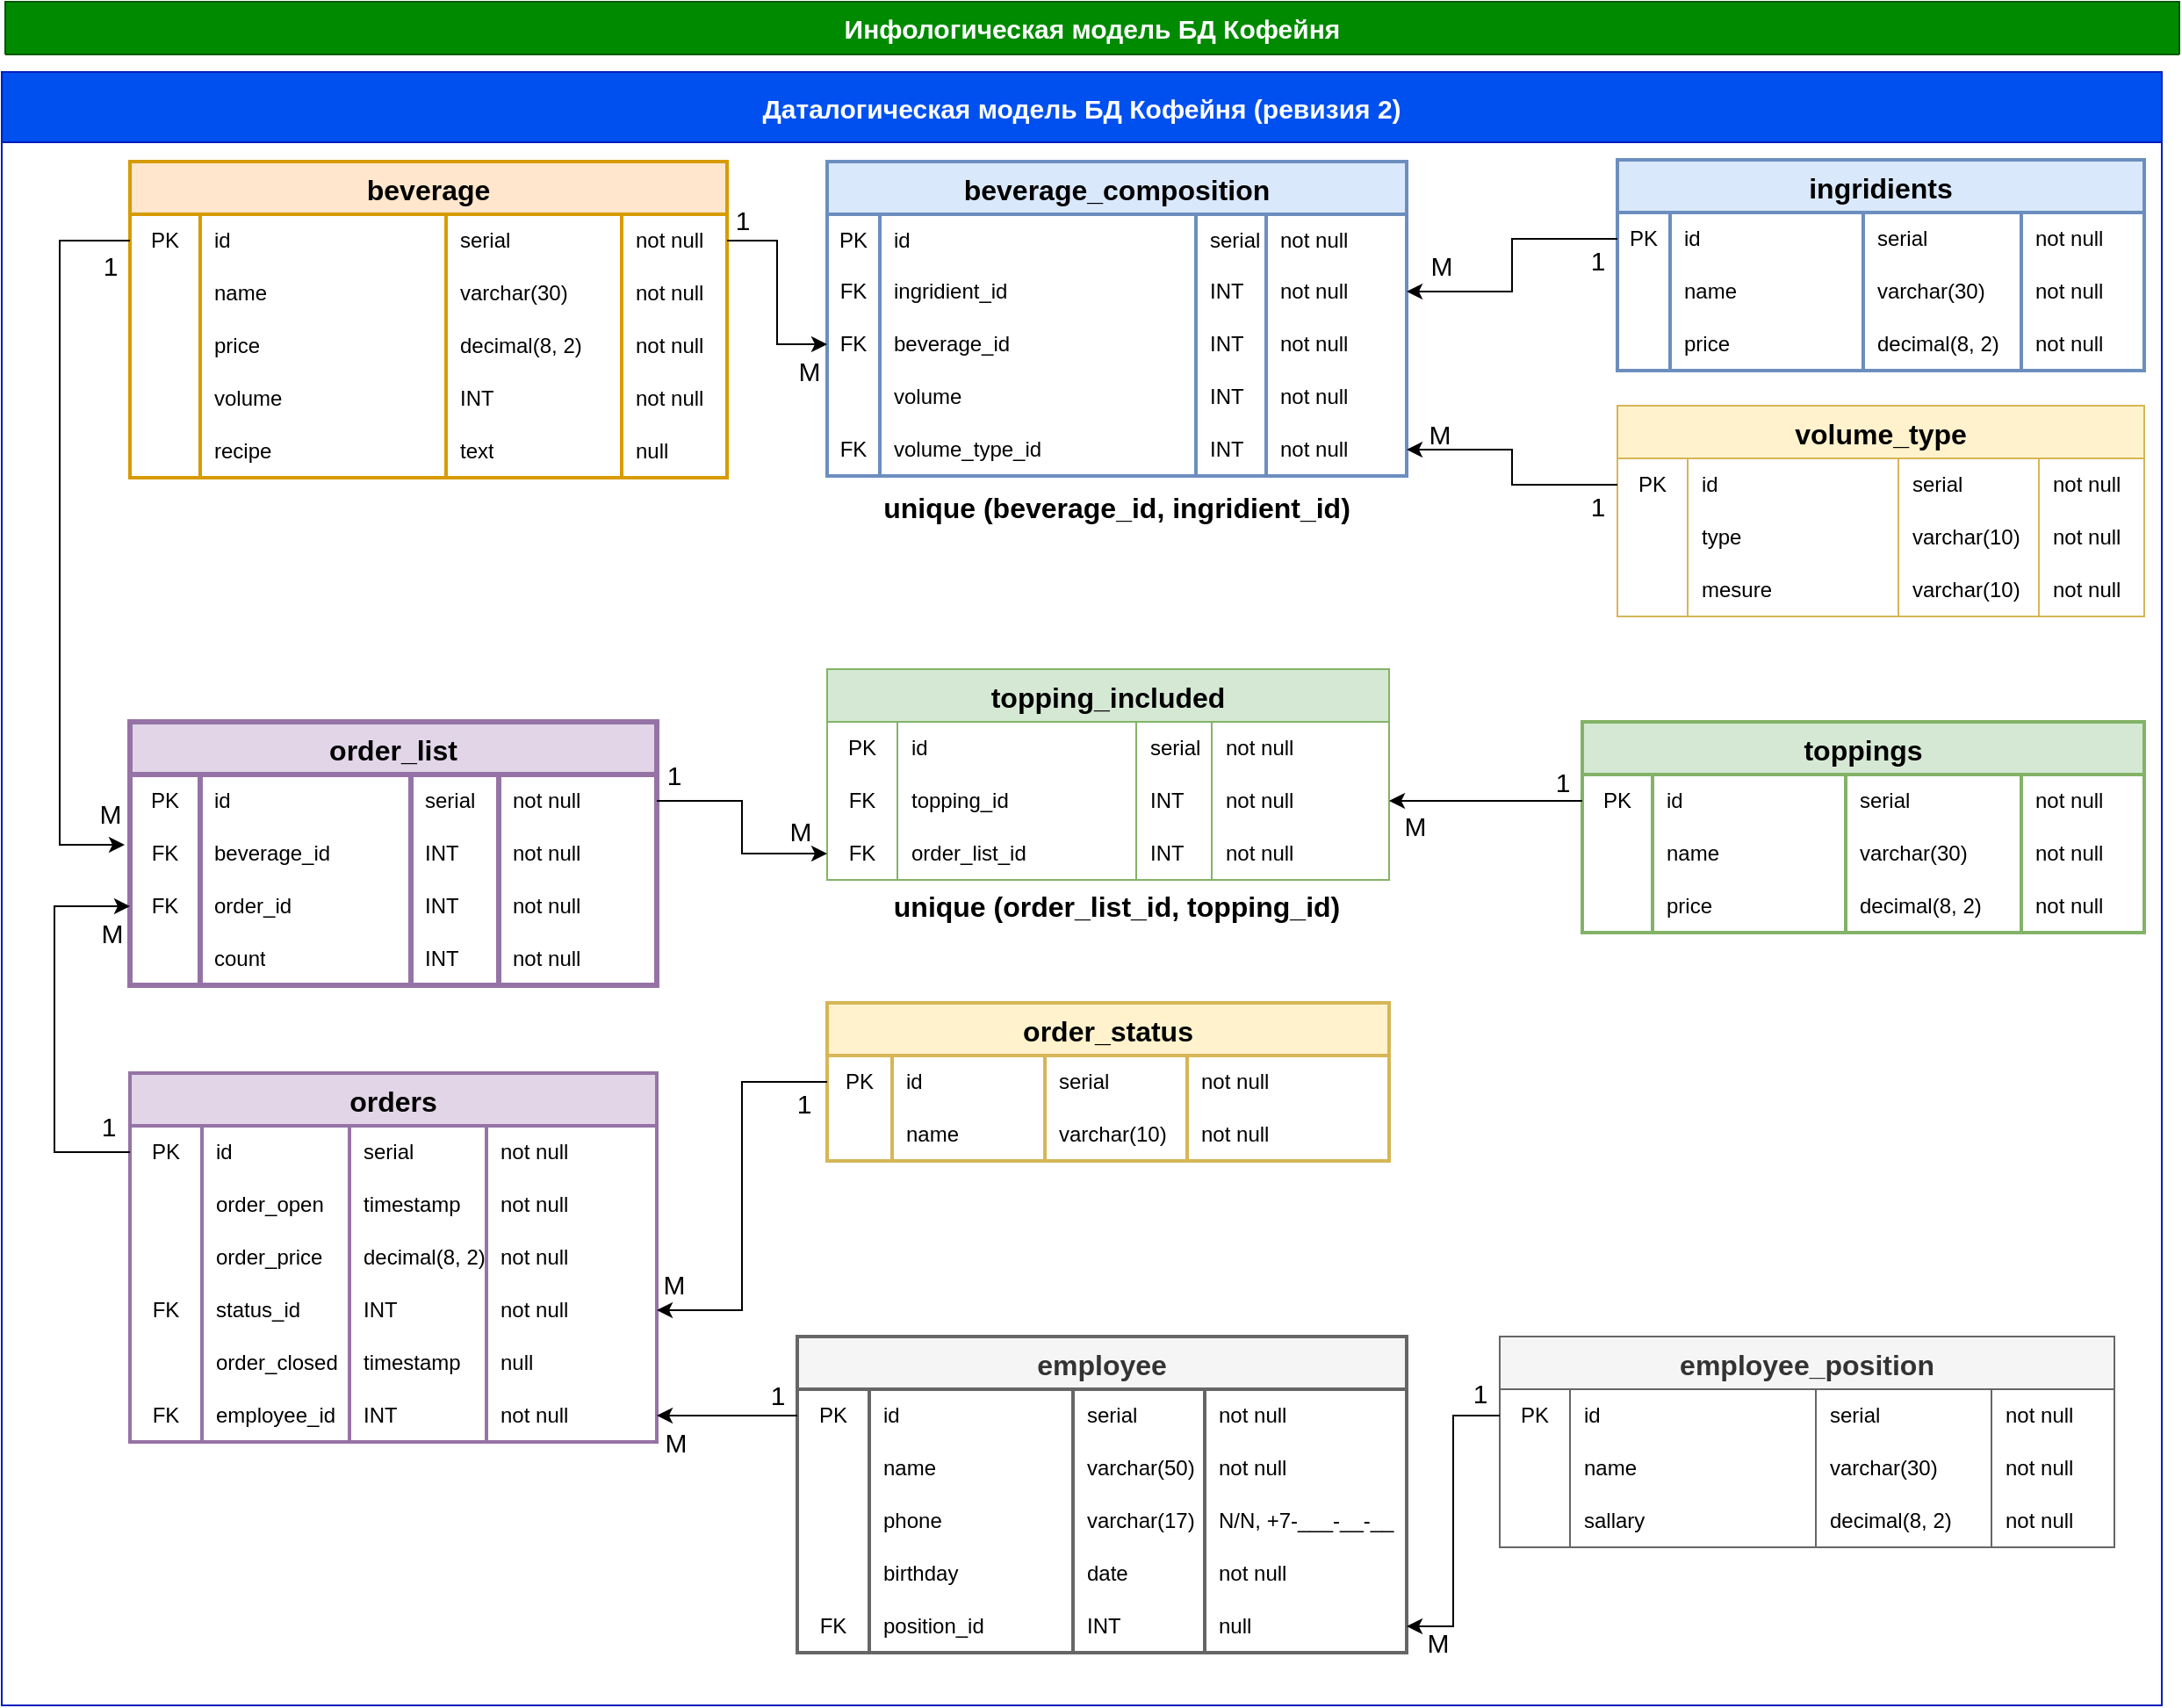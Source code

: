 <mxfile version="20.8.10" type="device"><diagram id="9UXRU5KAFprcI4fPuMBW" name="Страница 1"><mxGraphModel dx="1621" dy="2373" grid="1" gridSize="10" guides="1" tooltips="1" connect="1" arrows="1" fold="1" page="1" pageScale="1" pageWidth="827" pageHeight="1169" math="0" shadow="0"><root><mxCell id="0"/><mxCell id="1" parent="0"/><mxCell id="klhBCKo3UNm2EtqI9X66-8" value="Инфологическая модель БД Кофейня" style="swimlane;whiteSpace=wrap;html=1;rounded=0;fillColor=#008a00;fontColor=#ffffff;strokeColor=#005700;fontSize=15;startSize=40;" parent="1" vertex="1" collapsed="1"><mxGeometry x="-798" y="-990" width="1238" height="30" as="geometry"><mxRectangle x="-778" y="-990" width="638" height="690" as="alternateBounds"/></mxGeometry></mxCell><mxCell id="VMQFbwE3Q88EpolGS4uV-14" value="Топпинг (добавки)" style="swimlane;fontStyle=0;childLayout=stackLayout;horizontal=1;startSize=30;horizontalStack=0;resizeParent=1;resizeParentMax=0;resizeLast=0;collapsible=1;marginBottom=0;whiteSpace=wrap;html=1;fontSize=14;fillColor=#d5e8d4;strokeColor=#82b366;strokeWidth=2;" parent="klhBCKo3UNm2EtqI9X66-8" vertex="1"><mxGeometry x="295" y="310" width="140" height="90" as="geometry"/></mxCell><mxCell id="VMQFbwE3Q88EpolGS4uV-15" value="название добавки" style="text;strokeColor=none;fillColor=none;align=left;verticalAlign=middle;spacingLeft=4;spacingRight=4;overflow=hidden;points=[[0,0.5],[1,0.5]];portConstraint=eastwest;rotatable=0;whiteSpace=wrap;html=1;fontSize=14;" parent="VMQFbwE3Q88EpolGS4uV-14" vertex="1"><mxGeometry y="30" width="140" height="30" as="geometry"/></mxCell><mxCell id="VMQFbwE3Q88EpolGS4uV-16" value="цена добавки" style="text;strokeColor=none;fillColor=none;align=left;verticalAlign=middle;spacingLeft=4;spacingRight=4;overflow=hidden;points=[[0,0.5],[1,0.5]];portConstraint=eastwest;rotatable=0;whiteSpace=wrap;html=1;fontSize=14;" parent="VMQFbwE3Q88EpolGS4uV-14" vertex="1"><mxGeometry y="60" width="140" height="30" as="geometry"/></mxCell><mxCell id="VMQFbwE3Q88EpolGS4uV-18" value="Заказы" style="swimlane;fontStyle=1;childLayout=stackLayout;horizontal=1;startSize=30;horizontalStack=0;resizeParent=1;resizeParentMax=0;resizeLast=0;collapsible=1;marginBottom=0;whiteSpace=wrap;html=1;fontSize=14;fillColor=#e1d5e7;strokeColor=#9673a6;strokeWidth=2;" parent="klhBCKo3UNm2EtqI9X66-8" vertex="1"><mxGeometry x="40" y="460" width="140" height="210" as="geometry"/></mxCell><mxCell id="VMQFbwE3Q88EpolGS4uV-34" value="Номер заказа" style="text;strokeColor=none;fillColor=none;align=left;verticalAlign=middle;spacingLeft=4;spacingRight=4;overflow=hidden;points=[[0,0.5],[1,0.5]];portConstraint=eastwest;rotatable=0;whiteSpace=wrap;html=1;fontSize=14;" parent="VMQFbwE3Q88EpolGS4uV-18" vertex="1"><mxGeometry y="30" width="140" height="30" as="geometry"/></mxCell><mxCell id="VMQFbwE3Q88EpolGS4uV-23" value="Сотрудник" style="text;strokeColor=none;fillColor=none;align=left;verticalAlign=middle;spacingLeft=4;spacingRight=4;overflow=hidden;points=[[0,0.5],[1,0.5]];portConstraint=eastwest;rotatable=0;whiteSpace=wrap;html=1;fontSize=14;" parent="VMQFbwE3Q88EpolGS4uV-18" vertex="1"><mxGeometry y="60" width="140" height="30" as="geometry"/></mxCell><mxCell id="VMQFbwE3Q88EpolGS4uV-20" value="Стоимость заказа" style="text;strokeColor=none;fillColor=none;align=left;verticalAlign=middle;spacingLeft=4;spacingRight=4;overflow=hidden;points=[[0,0.5],[1,0.5]];portConstraint=eastwest;rotatable=0;whiteSpace=wrap;html=1;fontSize=14;" parent="VMQFbwE3Q88EpolGS4uV-18" vertex="1"><mxGeometry y="90" width="140" height="30" as="geometry"/></mxCell><mxCell id="VMQFbwE3Q88EpolGS4uV-21" value="Статус" style="text;strokeColor=none;fillColor=none;align=left;verticalAlign=middle;spacingLeft=4;spacingRight=4;overflow=hidden;points=[[0,0.5],[1,0.5]];portConstraint=eastwest;rotatable=0;whiteSpace=wrap;html=1;fontSize=14;" parent="VMQFbwE3Q88EpolGS4uV-18" vertex="1"><mxGeometry y="120" width="140" height="30" as="geometry"/></mxCell><mxCell id="VMQFbwE3Q88EpolGS4uV-19" value="Дата начала заказа" style="text;strokeColor=none;fillColor=none;align=left;verticalAlign=middle;spacingLeft=4;spacingRight=4;overflow=hidden;points=[[0,0.5],[1,0.5]];portConstraint=eastwest;rotatable=0;whiteSpace=wrap;html=1;fontSize=14;" parent="VMQFbwE3Q88EpolGS4uV-18" vertex="1"><mxGeometry y="150" width="140" height="30" as="geometry"/></mxCell><mxCell id="VMQFbwE3Q88EpolGS4uV-24" value="Дата выполнения" style="text;strokeColor=none;fillColor=none;align=left;verticalAlign=middle;spacingLeft=4;spacingRight=4;overflow=hidden;points=[[0,0.5],[1,0.5]];portConstraint=eastwest;rotatable=0;whiteSpace=wrap;html=1;fontSize=14;" parent="VMQFbwE3Q88EpolGS4uV-18" vertex="1"><mxGeometry y="180" width="140" height="30" as="geometry"/></mxCell><mxCell id="VMQFbwE3Q88EpolGS4uV-1" value="Напиток" style="swimlane;fontStyle=1;childLayout=stackLayout;horizontal=1;startSize=40;horizontalStack=0;resizeParent=1;resizeParentMax=0;resizeLast=0;collapsible=1;marginBottom=0;whiteSpace=wrap;html=1;fillColor=#ffe6cc;strokeColor=#d79b00;fontSize=14;strokeWidth=2;" parent="klhBCKo3UNm2EtqI9X66-8" vertex="1"><mxGeometry x="40" y="65" width="140" height="160" as="geometry"/></mxCell><mxCell id="VMQFbwE3Q88EpolGS4uV-2" value="Название напитка" style="text;strokeColor=none;fillColor=none;align=left;verticalAlign=middle;spacingLeft=4;spacingRight=4;overflow=hidden;points=[[0,0.5],[1,0.5]];portConstraint=eastwest;rotatable=0;whiteSpace=wrap;html=1;" parent="VMQFbwE3Q88EpolGS4uV-1" vertex="1"><mxGeometry y="40" width="140" height="30" as="geometry"/></mxCell><mxCell id="VMQFbwE3Q88EpolGS4uV-3" value="Цена напитка" style="text;strokeColor=none;fillColor=none;align=left;verticalAlign=middle;spacingLeft=4;spacingRight=4;overflow=hidden;points=[[0,0.5],[1,0.5]];portConstraint=eastwest;rotatable=0;whiteSpace=wrap;html=1;" parent="VMQFbwE3Q88EpolGS4uV-1" vertex="1"><mxGeometry y="70" width="140" height="30" as="geometry"/></mxCell><mxCell id="VMQFbwE3Q88EpolGS4uV-4" value="Объем порции" style="text;strokeColor=none;fillColor=none;align=left;verticalAlign=middle;spacingLeft=4;spacingRight=4;overflow=hidden;points=[[0,0.5],[1,0.5]];portConstraint=eastwest;rotatable=0;whiteSpace=wrap;html=1;" parent="VMQFbwE3Q88EpolGS4uV-1" vertex="1"><mxGeometry y="100" width="140" height="30" as="geometry"/></mxCell><mxCell id="XESwtHC3NqAVcvQQIPYZ-8" value="Рецепт напитка" style="text;strokeColor=none;fillColor=none;align=left;verticalAlign=middle;spacingLeft=4;spacingRight=4;overflow=hidden;points=[[0,0.5],[1,0.5]];portConstraint=eastwest;rotatable=0;whiteSpace=wrap;html=1;" parent="VMQFbwE3Q88EpolGS4uV-1" vertex="1"><mxGeometry y="130" width="140" height="30" as="geometry"/></mxCell><mxCell id="XESwtHC3NqAVcvQQIPYZ-5" style="edgeStyle=orthogonalEdgeStyle;rounded=0;orthogonalLoop=1;jettySize=auto;html=1;exitX=0.5;exitY=0;exitDx=0;exitDy=0;entryX=1.014;entryY=0.076;entryDx=0;entryDy=0;entryPerimeter=0;" parent="klhBCKo3UNm2EtqI9X66-8" source="VMQFbwE3Q88EpolGS4uV-25" target="VMQFbwE3Q88EpolGS4uV-18" edge="1"><mxGeometry relative="1" as="geometry"/></mxCell><mxCell id="VMQFbwE3Q88EpolGS4uV-25" value="Сотрудники" style="swimlane;fontStyle=1;childLayout=stackLayout;horizontal=1;startSize=30;horizontalStack=0;resizeParent=1;resizeParentMax=0;resizeLast=0;collapsible=1;marginBottom=0;whiteSpace=wrap;html=1;fontSize=14;fillColor=#f5f5f5;fontColor=#333333;strokeColor=#666666;strokeWidth=2;" parent="klhBCKo3UNm2EtqI9X66-8" vertex="1"><mxGeometry x="220" y="520" width="140" height="150" as="geometry"/></mxCell><mxCell id="VMQFbwE3Q88EpolGS4uV-26" value="ФИО" style="text;strokeColor=none;fillColor=none;align=left;verticalAlign=middle;spacingLeft=4;spacingRight=4;overflow=hidden;points=[[0,0.5],[1,0.5]];portConstraint=eastwest;rotatable=0;whiteSpace=wrap;html=1;fontSize=14;" parent="VMQFbwE3Q88EpolGS4uV-25" vertex="1"><mxGeometry y="30" width="140" height="30" as="geometry"/></mxCell><mxCell id="VMQFbwE3Q88EpolGS4uV-27" value="телефон" style="text;strokeColor=none;fillColor=none;align=left;verticalAlign=middle;spacingLeft=4;spacingRight=4;overflow=hidden;points=[[0,0.5],[1,0.5]];portConstraint=eastwest;rotatable=0;whiteSpace=wrap;html=1;fontSize=14;" parent="VMQFbwE3Q88EpolGS4uV-25" vertex="1"><mxGeometry y="60" width="140" height="30" as="geometry"/></mxCell><mxCell id="VMQFbwE3Q88EpolGS4uV-28" value="день рождения" style="text;strokeColor=none;fillColor=none;align=left;verticalAlign=middle;spacingLeft=4;spacingRight=4;overflow=hidden;points=[[0,0.5],[1,0.5]];portConstraint=eastwest;rotatable=0;whiteSpace=wrap;html=1;fontSize=14;" parent="VMQFbwE3Q88EpolGS4uV-25" vertex="1"><mxGeometry y="90" width="140" height="30" as="geometry"/></mxCell><mxCell id="VMQFbwE3Q88EpolGS4uV-29" value="должность" style="text;strokeColor=none;fillColor=none;align=left;verticalAlign=middle;spacingLeft=4;spacingRight=4;overflow=hidden;points=[[0,0.5],[1,0.5]];portConstraint=eastwest;rotatable=0;whiteSpace=wrap;html=1;fontSize=14;" parent="VMQFbwE3Q88EpolGS4uV-25" vertex="1"><mxGeometry y="120" width="140" height="30" as="geometry"/></mxCell><mxCell id="VMQFbwE3Q88EpolGS4uV-30" value="должность" style="swimlane;fontStyle=1;childLayout=stackLayout;horizontal=1;startSize=30;horizontalStack=0;resizeParent=1;resizeParentMax=0;resizeLast=0;collapsible=1;marginBottom=0;whiteSpace=wrap;html=1;fontSize=14;fillColor=#f5f5f5;fontColor=#333333;strokeColor=#666666;strokeWidth=2;" parent="klhBCKo3UNm2EtqI9X66-8" vertex="1"><mxGeometry x="450" y="520" width="170" height="90" as="geometry"/></mxCell><mxCell id="VMQFbwE3Q88EpolGS4uV-31" value="название должности" style="text;strokeColor=none;fillColor=none;align=left;verticalAlign=middle;spacingLeft=4;spacingRight=4;overflow=hidden;points=[[0,0.5],[1,0.5]];portConstraint=eastwest;rotatable=0;whiteSpace=wrap;html=1;fontSize=14;" parent="VMQFbwE3Q88EpolGS4uV-30" vertex="1"><mxGeometry y="30" width="170" height="30" as="geometry"/></mxCell><mxCell id="VMQFbwE3Q88EpolGS4uV-32" value="оклад" style="text;strokeColor=none;fillColor=none;align=left;verticalAlign=middle;spacingLeft=4;spacingRight=4;overflow=hidden;points=[[0,0.5],[1,0.5]];portConstraint=eastwest;rotatable=0;whiteSpace=wrap;html=1;fontSize=14;" parent="VMQFbwE3Q88EpolGS4uV-30" vertex="1"><mxGeometry y="60" width="170" height="30" as="geometry"/></mxCell><mxCell id="klhBCKo3UNm2EtqI9X66-2" style="edgeStyle=orthogonalEdgeStyle;rounded=0;orthogonalLoop=1;jettySize=auto;html=1;exitX=0;exitY=0.25;exitDx=0;exitDy=0;entryX=1;entryY=0.133;entryDx=0;entryDy=0;entryPerimeter=0;" parent="klhBCKo3UNm2EtqI9X66-8" source="VMQFbwE3Q88EpolGS4uV-30" target="VMQFbwE3Q88EpolGS4uV-25" edge="1"><mxGeometry relative="1" as="geometry"><Array as="points"><mxPoint x="450" y="540"/></Array></mxGeometry></mxCell><mxCell id="XESwtHC3NqAVcvQQIPYZ-9" value="Ингридиенты" style="swimlane;fontStyle=1;childLayout=stackLayout;horizontal=1;startSize=35;horizontalStack=0;resizeParent=1;resizeParentMax=0;resizeLast=0;collapsible=1;marginBottom=0;whiteSpace=wrap;html=1;fontSize=14;fillColor=#dae8fc;strokeColor=#6c8ebf;strokeWidth=2;" parent="klhBCKo3UNm2EtqI9X66-8" vertex="1"><mxGeometry x="307" y="65" width="170" height="125" as="geometry"/></mxCell><mxCell id="XESwtHC3NqAVcvQQIPYZ-10" value="Название ингридиента" style="text;strokeColor=none;fillColor=none;align=left;verticalAlign=middle;spacingLeft=4;spacingRight=4;overflow=hidden;points=[[0,0.5],[1,0.5]];portConstraint=eastwest;rotatable=0;whiteSpace=wrap;html=1;fontSize=14;" parent="XESwtHC3NqAVcvQQIPYZ-9" vertex="1"><mxGeometry y="35" width="170" height="30" as="geometry"/></mxCell><mxCell id="XESwtHC3NqAVcvQQIPYZ-11" value="Цена ингридиента" style="text;strokeColor=none;fillColor=none;align=left;verticalAlign=middle;spacingLeft=4;spacingRight=4;overflow=hidden;points=[[0,0.5],[1,0.5]];portConstraint=eastwest;rotatable=0;whiteSpace=wrap;html=1;fontSize=14;" parent="XESwtHC3NqAVcvQQIPYZ-9" vertex="1"><mxGeometry y="65" width="170" height="30" as="geometry"/></mxCell><mxCell id="64CiZrPIo4KqMixDN_bt-15" value="Объем" style="text;strokeColor=none;fillColor=none;align=left;verticalAlign=middle;spacingLeft=4;spacingRight=4;overflow=hidden;points=[[0,0.5],[1,0.5]];portConstraint=eastwest;rotatable=0;whiteSpace=wrap;html=1;fontSize=14;" parent="XESwtHC3NqAVcvQQIPYZ-9" vertex="1"><mxGeometry y="95" width="170" height="30" as="geometry"/></mxCell><mxCell id="klhBCKo3UNm2EtqI9X66-4" value="Лист заказа" style="swimlane;fontStyle=1;childLayout=stackLayout;horizontal=1;startSize=30;horizontalStack=0;resizeParent=1;resizeParentMax=0;resizeLast=0;collapsible=1;marginBottom=0;whiteSpace=wrap;html=1;fontSize=14;fillColor=#e1d5e7;strokeColor=#9673a6;strokeWidth=2;" parent="klhBCKo3UNm2EtqI9X66-8" vertex="1"><mxGeometry x="40" y="310" width="140" height="60" as="geometry"/></mxCell><mxCell id="klhBCKo3UNm2EtqI9X66-5" value="Количество" style="text;strokeColor=none;fillColor=none;align=left;verticalAlign=middle;spacingLeft=4;spacingRight=4;overflow=hidden;points=[[0,0.5],[1,0.5]];portConstraint=eastwest;rotatable=0;whiteSpace=wrap;html=1;fontSize=14;" parent="klhBCKo3UNm2EtqI9X66-4" vertex="1"><mxGeometry y="30" width="140" height="30" as="geometry"/></mxCell><mxCell id="XESwtHC3NqAVcvQQIPYZ-23" value="" style="endArrow=classic;html=1;rounded=0;entryX=0.5;entryY=0;entryDx=0;entryDy=0;" parent="klhBCKo3UNm2EtqI9X66-8" target="VMQFbwE3Q88EpolGS4uV-18" edge="1"><mxGeometry width="50" height="50" relative="1" as="geometry"><mxPoint x="110" y="370" as="sourcePoint"/><mxPoint x="140" y="300" as="targetPoint"/></mxGeometry></mxCell><mxCell id="XESwtHC3NqAVcvQQIPYZ-27" value="" style="endArrow=classic;html=1;rounded=0;fontSize=15;entryX=0.457;entryY=-0.043;entryDx=0;entryDy=0;exitX=0.457;exitY=1.033;exitDx=0;exitDy=0;exitPerimeter=0;entryPerimeter=0;" parent="klhBCKo3UNm2EtqI9X66-8" source="XESwtHC3NqAVcvQQIPYZ-8" target="klhBCKo3UNm2EtqI9X66-4" edge="1"><mxGeometry width="50" height="50" relative="1" as="geometry"><mxPoint x="38" y="92" as="sourcePoint"/><mxPoint x="490" y="470" as="targetPoint"/></mxGeometry></mxCell><mxCell id="64CiZrPIo4KqMixDN_bt-13" value="" style="endArrow=classic;startArrow=classic;html=1;rounded=0;fontSize=15;entryX=-0.021;entryY=0.167;entryDx=0;entryDy=0;exitX=1;exitY=0.25;exitDx=0;exitDy=0;entryPerimeter=0;" parent="klhBCKo3UNm2EtqI9X66-8" source="klhBCKo3UNm2EtqI9X66-4" target="VMQFbwE3Q88EpolGS4uV-14" edge="1"><mxGeometry width="50" height="50" relative="1" as="geometry"><mxPoint x="920" y="450" as="sourcePoint"/><mxPoint x="760" y="400" as="targetPoint"/></mxGeometry></mxCell><mxCell id="64CiZrPIo4KqMixDN_bt-16" value="" style="endArrow=classic;startArrow=classic;html=1;rounded=0;fontSize=15;exitX=1.007;exitY=0.119;exitDx=0;exitDy=0;exitPerimeter=0;entryX=-0.006;entryY=0.152;entryDx=0;entryDy=0;entryPerimeter=0;" parent="klhBCKo3UNm2EtqI9X66-8" source="VMQFbwE3Q88EpolGS4uV-1" target="XESwtHC3NqAVcvQQIPYZ-9" edge="1"><mxGeometry width="50" height="50" relative="1" as="geometry"><mxPoint x="920" y="450" as="sourcePoint"/><mxPoint x="970" y="400" as="targetPoint"/></mxGeometry></mxCell><mxCell id="64CiZrPIo4KqMixDN_bt-17" value="1" style="text;html=1;strokeColor=none;fillColor=none;align=center;verticalAlign=middle;whiteSpace=wrap;rounded=0;fontSize=15;" parent="klhBCKo3UNm2EtqI9X66-8" vertex="1"><mxGeometry x="108" y="225" width="22" height="20" as="geometry"/></mxCell><mxCell id="64CiZrPIo4KqMixDN_bt-18" value="1" style="text;html=1;strokeColor=none;fillColor=none;align=center;verticalAlign=middle;whiteSpace=wrap;rounded=0;fontSize=15;" parent="klhBCKo3UNm2EtqI9X66-8" vertex="1"><mxGeometry x="118" y="370" width="22" height="20" as="geometry"/></mxCell><mxCell id="64CiZrPIo4KqMixDN_bt-19" value="1" style="text;html=1;strokeColor=none;fillColor=none;align=center;verticalAlign=middle;whiteSpace=wrap;rounded=0;fontSize=15;" parent="klhBCKo3UNm2EtqI9X66-8" vertex="1"><mxGeometry x="295" y="500" width="22" height="20" as="geometry"/></mxCell><mxCell id="64CiZrPIo4KqMixDN_bt-20" value="1" style="text;html=1;strokeColor=none;fillColor=none;align=center;verticalAlign=middle;whiteSpace=wrap;rounded=0;fontSize=15;" parent="klhBCKo3UNm2EtqI9X66-8" vertex="1"><mxGeometry x="428" y="520" width="22" height="20" as="geometry"/></mxCell><mxCell id="64CiZrPIo4KqMixDN_bt-22" value="M" style="text;html=1;strokeColor=none;fillColor=none;align=center;verticalAlign=middle;whiteSpace=wrap;rounded=0;fontSize=15;" parent="klhBCKo3UNm2EtqI9X66-8" vertex="1"><mxGeometry x="280" y="90" width="20" height="20" as="geometry"/></mxCell><mxCell id="64CiZrPIo4KqMixDN_bt-23" value="M" style="text;html=1;strokeColor=none;fillColor=none;align=center;verticalAlign=middle;whiteSpace=wrap;rounded=0;fontSize=15;" parent="klhBCKo3UNm2EtqI9X66-8" vertex="1"><mxGeometry x="188" y="90" width="20" height="20" as="geometry"/></mxCell><mxCell id="64CiZrPIo4KqMixDN_bt-24" value="M" style="text;html=1;strokeColor=none;fillColor=none;align=center;verticalAlign=middle;whiteSpace=wrap;rounded=0;fontSize=15;" parent="klhBCKo3UNm2EtqI9X66-8" vertex="1"><mxGeometry x="188" y="300" width="20" height="20" as="geometry"/></mxCell><mxCell id="64CiZrPIo4KqMixDN_bt-25" value="M" style="text;html=1;strokeColor=none;fillColor=none;align=center;verticalAlign=middle;whiteSpace=wrap;rounded=0;fontSize=15;" parent="klhBCKo3UNm2EtqI9X66-8" vertex="1"><mxGeometry x="268" y="300" width="20" height="20" as="geometry"/></mxCell><mxCell id="64CiZrPIo4KqMixDN_bt-26" value="M" style="text;html=1;strokeColor=none;fillColor=none;align=center;verticalAlign=middle;whiteSpace=wrap;rounded=0;fontSize=15;" parent="klhBCKo3UNm2EtqI9X66-8" vertex="1"><mxGeometry x="110" y="290" width="20" height="20" as="geometry"/></mxCell><mxCell id="64CiZrPIo4KqMixDN_bt-27" value="M" style="text;html=1;strokeColor=none;fillColor=none;align=center;verticalAlign=middle;whiteSpace=wrap;rounded=0;fontSize=15;" parent="klhBCKo3UNm2EtqI9X66-8" vertex="1"><mxGeometry x="119" y="440" width="20" height="20" as="geometry"/></mxCell><mxCell id="64CiZrPIo4KqMixDN_bt-28" value="M" style="text;html=1;strokeColor=none;fillColor=none;align=center;verticalAlign=middle;whiteSpace=wrap;rounded=0;fontSize=15;" parent="klhBCKo3UNm2EtqI9X66-8" vertex="1"><mxGeometry x="188" y="450" width="20" height="20" as="geometry"/></mxCell><mxCell id="64CiZrPIo4KqMixDN_bt-29" value="M" style="text;html=1;strokeColor=none;fillColor=none;align=center;verticalAlign=middle;whiteSpace=wrap;rounded=0;fontSize=15;" parent="klhBCKo3UNm2EtqI9X66-8" vertex="1"><mxGeometry x="368" y="520" width="20" height="20" as="geometry"/></mxCell><mxCell id="klhBCKo3UNm2EtqI9X66-15" value="Даталогическая модель БД Кофейня (ревизия 2)" style="swimlane;rounded=0;fillColor=#0050ef;fontColor=#ffffff;strokeColor=#001DBC;startSize=40;fontSize=15;" parent="1" vertex="1"><mxGeometry x="-800" y="-950" width="1230" height="930" as="geometry"><mxRectangle x="520" y="-995" width="638" height="40" as="alternateBounds"/></mxGeometry></mxCell><mxCell id="klhBCKo3UNm2EtqI9X66-16" value="beverage" style="shape=table;startSize=30;container=1;collapsible=0;childLayout=tableLayout;fixedRows=1;rowLines=0;fontStyle=1;rounded=0;fillColor=#ffe6cc;strokeColor=#d79b00;fontSize=16;strokeWidth=2;" parent="klhBCKo3UNm2EtqI9X66-15" vertex="1"><mxGeometry x="73" y="51" width="340" height="180" as="geometry"/></mxCell><mxCell id="klhBCKo3UNm2EtqI9X66-17" value="" style="shape=tableRow;horizontal=0;startSize=0;swimlaneHead=0;swimlaneBody=0;top=0;left=0;bottom=0;right=0;collapsible=0;dropTarget=0;fillColor=none;points=[[0,0.5],[1,0.5]];portConstraint=eastwest;rounded=0;" parent="klhBCKo3UNm2EtqI9X66-16" vertex="1"><mxGeometry y="30" width="340" height="30" as="geometry"/></mxCell><mxCell id="klhBCKo3UNm2EtqI9X66-18" value="PK" style="shape=partialRectangle;html=1;whiteSpace=wrap;connectable=0;fillColor=none;top=0;left=0;bottom=0;right=0;overflow=hidden;pointerEvents=1;rounded=0;fontSize=12;" parent="klhBCKo3UNm2EtqI9X66-17" vertex="1"><mxGeometry width="40" height="30" as="geometry"><mxRectangle width="40" height="30" as="alternateBounds"/></mxGeometry></mxCell><mxCell id="klhBCKo3UNm2EtqI9X66-19" value="id" style="shape=partialRectangle;html=1;whiteSpace=wrap;connectable=0;fillColor=none;top=0;left=0;bottom=0;right=0;align=left;spacingLeft=6;overflow=hidden;rounded=0;fontSize=12;" parent="klhBCKo3UNm2EtqI9X66-17" vertex="1"><mxGeometry x="40" width="140" height="30" as="geometry"><mxRectangle width="140" height="30" as="alternateBounds"/></mxGeometry></mxCell><mxCell id="4jIfXGhHYuE57yD-icbr-1" value="serial" style="shape=partialRectangle;html=1;whiteSpace=wrap;connectable=0;fillColor=none;top=0;left=0;bottom=0;right=0;align=left;spacingLeft=6;overflow=hidden;rounded=0;fontSize=12;" parent="klhBCKo3UNm2EtqI9X66-17" vertex="1"><mxGeometry x="180" width="100" height="30" as="geometry"><mxRectangle width="100" height="30" as="alternateBounds"/></mxGeometry></mxCell><mxCell id="4jIfXGhHYuE57yD-icbr-5" value="not null" style="shape=partialRectangle;html=1;whiteSpace=wrap;connectable=0;fillColor=none;top=0;left=0;bottom=0;right=0;align=left;spacingLeft=6;overflow=hidden;rounded=0;fontSize=12;" parent="klhBCKo3UNm2EtqI9X66-17" vertex="1"><mxGeometry x="280" width="60" height="30" as="geometry"><mxRectangle width="60" height="30" as="alternateBounds"/></mxGeometry></mxCell><mxCell id="klhBCKo3UNm2EtqI9X66-26" style="shape=tableRow;horizontal=0;startSize=0;swimlaneHead=0;swimlaneBody=0;top=0;left=0;bottom=0;right=0;collapsible=0;dropTarget=0;fillColor=none;points=[[0,0.5],[1,0.5]];portConstraint=eastwest;rounded=0;" parent="klhBCKo3UNm2EtqI9X66-16" vertex="1"><mxGeometry y="60" width="340" height="30" as="geometry"/></mxCell><mxCell id="klhBCKo3UNm2EtqI9X66-27" value="" style="shape=partialRectangle;html=1;whiteSpace=wrap;connectable=0;fillColor=none;top=0;left=0;bottom=0;right=0;overflow=hidden;pointerEvents=1;rounded=0;fontSize=12;" parent="klhBCKo3UNm2EtqI9X66-26" vertex="1"><mxGeometry width="40" height="30" as="geometry"><mxRectangle width="40" height="30" as="alternateBounds"/></mxGeometry></mxCell><mxCell id="klhBCKo3UNm2EtqI9X66-28" value="name" style="shape=partialRectangle;html=1;whiteSpace=wrap;connectable=0;fillColor=none;top=0;left=0;bottom=0;right=0;align=left;spacingLeft=6;overflow=hidden;rounded=0;fontSize=12;" parent="klhBCKo3UNm2EtqI9X66-26" vertex="1"><mxGeometry x="40" width="140" height="30" as="geometry"><mxRectangle width="140" height="30" as="alternateBounds"/></mxGeometry></mxCell><mxCell id="4jIfXGhHYuE57yD-icbr-2" value="varchar(30)" style="shape=partialRectangle;html=1;whiteSpace=wrap;connectable=0;fillColor=none;top=0;left=0;bottom=0;right=0;align=left;spacingLeft=6;overflow=hidden;rounded=0;fontSize=12;" parent="klhBCKo3UNm2EtqI9X66-26" vertex="1"><mxGeometry x="180" width="100" height="30" as="geometry"><mxRectangle width="100" height="30" as="alternateBounds"/></mxGeometry></mxCell><mxCell id="4jIfXGhHYuE57yD-icbr-6" value="not null" style="shape=partialRectangle;html=1;whiteSpace=wrap;connectable=0;fillColor=none;top=0;left=0;bottom=0;right=0;align=left;spacingLeft=6;overflow=hidden;rounded=0;fontSize=12;" parent="klhBCKo3UNm2EtqI9X66-26" vertex="1"><mxGeometry x="280" width="60" height="30" as="geometry"><mxRectangle width="60" height="30" as="alternateBounds"/></mxGeometry></mxCell><mxCell id="klhBCKo3UNm2EtqI9X66-20" value="" style="shape=tableRow;horizontal=0;startSize=0;swimlaneHead=0;swimlaneBody=0;top=0;left=0;bottom=0;right=0;collapsible=0;dropTarget=0;fillColor=none;points=[[0,0.5],[1,0.5]];portConstraint=eastwest;rounded=0;" parent="klhBCKo3UNm2EtqI9X66-16" vertex="1"><mxGeometry y="90" width="340" height="30" as="geometry"/></mxCell><mxCell id="klhBCKo3UNm2EtqI9X66-21" value="" style="shape=partialRectangle;html=1;whiteSpace=wrap;connectable=0;fillColor=none;top=0;left=0;bottom=0;right=0;overflow=hidden;rounded=0;fontSize=12;" parent="klhBCKo3UNm2EtqI9X66-20" vertex="1"><mxGeometry width="40" height="30" as="geometry"><mxRectangle width="40" height="30" as="alternateBounds"/></mxGeometry></mxCell><mxCell id="klhBCKo3UNm2EtqI9X66-22" value="price" style="shape=partialRectangle;html=1;whiteSpace=wrap;connectable=0;fillColor=none;top=0;left=0;bottom=0;right=0;align=left;spacingLeft=6;overflow=hidden;rounded=0;fontSize=12;" parent="klhBCKo3UNm2EtqI9X66-20" vertex="1"><mxGeometry x="40" width="140" height="30" as="geometry"><mxRectangle width="140" height="30" as="alternateBounds"/></mxGeometry></mxCell><mxCell id="4jIfXGhHYuE57yD-icbr-3" value="decimal(8, 2)" style="shape=partialRectangle;html=1;whiteSpace=wrap;connectable=0;fillColor=none;top=0;left=0;bottom=0;right=0;align=left;spacingLeft=6;overflow=hidden;rounded=0;fontSize=12;" parent="klhBCKo3UNm2EtqI9X66-20" vertex="1"><mxGeometry x="180" width="100" height="30" as="geometry"><mxRectangle width="100" height="30" as="alternateBounds"/></mxGeometry></mxCell><mxCell id="4jIfXGhHYuE57yD-icbr-7" value="not null" style="shape=partialRectangle;html=1;whiteSpace=wrap;connectable=0;fillColor=none;top=0;left=0;bottom=0;right=0;align=left;spacingLeft=6;overflow=hidden;rounded=0;fontSize=12;" parent="klhBCKo3UNm2EtqI9X66-20" vertex="1"><mxGeometry x="280" width="60" height="30" as="geometry"><mxRectangle width="60" height="30" as="alternateBounds"/></mxGeometry></mxCell><mxCell id="klhBCKo3UNm2EtqI9X66-23" value="" style="shape=tableRow;horizontal=0;startSize=0;swimlaneHead=0;swimlaneBody=0;top=0;left=0;bottom=0;right=0;collapsible=0;dropTarget=0;fillColor=none;points=[[0,0.5],[1,0.5]];portConstraint=eastwest;rounded=0;" parent="klhBCKo3UNm2EtqI9X66-16" vertex="1"><mxGeometry y="120" width="340" height="30" as="geometry"/></mxCell><mxCell id="klhBCKo3UNm2EtqI9X66-24" value="" style="shape=partialRectangle;html=1;whiteSpace=wrap;connectable=0;fillColor=none;top=0;left=0;bottom=0;right=0;overflow=hidden;rounded=0;fontSize=12;" parent="klhBCKo3UNm2EtqI9X66-23" vertex="1"><mxGeometry width="40" height="30" as="geometry"><mxRectangle width="40" height="30" as="alternateBounds"/></mxGeometry></mxCell><mxCell id="klhBCKo3UNm2EtqI9X66-25" value="volume" style="shape=partialRectangle;html=1;whiteSpace=wrap;connectable=0;fillColor=none;top=0;left=0;bottom=0;right=0;align=left;spacingLeft=6;overflow=hidden;rounded=0;fontSize=12;" parent="klhBCKo3UNm2EtqI9X66-23" vertex="1"><mxGeometry x="40" width="140" height="30" as="geometry"><mxRectangle width="140" height="30" as="alternateBounds"/></mxGeometry></mxCell><mxCell id="4jIfXGhHYuE57yD-icbr-4" value="INT" style="shape=partialRectangle;html=1;whiteSpace=wrap;connectable=0;fillColor=none;top=0;left=0;bottom=0;right=0;align=left;spacingLeft=6;overflow=hidden;rounded=0;fontSize=12;" parent="klhBCKo3UNm2EtqI9X66-23" vertex="1"><mxGeometry x="180" width="100" height="30" as="geometry"><mxRectangle width="100" height="30" as="alternateBounds"/></mxGeometry></mxCell><mxCell id="4jIfXGhHYuE57yD-icbr-8" value="not null" style="shape=partialRectangle;html=1;whiteSpace=wrap;connectable=0;fillColor=none;top=0;left=0;bottom=0;right=0;align=left;spacingLeft=6;overflow=hidden;rounded=0;fontSize=12;" parent="klhBCKo3UNm2EtqI9X66-23" vertex="1"><mxGeometry x="280" width="60" height="30" as="geometry"><mxRectangle width="60" height="30" as="alternateBounds"/></mxGeometry></mxCell><mxCell id="4jIfXGhHYuE57yD-icbr-10" style="shape=tableRow;horizontal=0;startSize=0;swimlaneHead=0;swimlaneBody=0;top=0;left=0;bottom=0;right=0;collapsible=0;dropTarget=0;fillColor=none;points=[[0,0.5],[1,0.5]];portConstraint=eastwest;rounded=0;" parent="klhBCKo3UNm2EtqI9X66-16" vertex="1"><mxGeometry y="150" width="340" height="30" as="geometry"/></mxCell><mxCell id="4jIfXGhHYuE57yD-icbr-11" style="shape=partialRectangle;html=1;whiteSpace=wrap;connectable=0;fillColor=none;top=0;left=0;bottom=0;right=0;overflow=hidden;rounded=0;fontSize=12;" parent="4jIfXGhHYuE57yD-icbr-10" vertex="1"><mxGeometry width="40" height="30" as="geometry"><mxRectangle width="40" height="30" as="alternateBounds"/></mxGeometry></mxCell><mxCell id="4jIfXGhHYuE57yD-icbr-12" value="recipe" style="shape=partialRectangle;html=1;whiteSpace=wrap;connectable=0;fillColor=none;top=0;left=0;bottom=0;right=0;align=left;spacingLeft=6;overflow=hidden;rounded=0;fontSize=12;" parent="4jIfXGhHYuE57yD-icbr-10" vertex="1"><mxGeometry x="40" width="140" height="30" as="geometry"><mxRectangle width="140" height="30" as="alternateBounds"/></mxGeometry></mxCell><mxCell id="4jIfXGhHYuE57yD-icbr-13" value="text" style="shape=partialRectangle;html=1;whiteSpace=wrap;connectable=0;fillColor=none;top=0;left=0;bottom=0;right=0;align=left;spacingLeft=6;overflow=hidden;rounded=0;fontSize=12;" parent="4jIfXGhHYuE57yD-icbr-10" vertex="1"><mxGeometry x="180" width="100" height="30" as="geometry"><mxRectangle width="100" height="30" as="alternateBounds"/></mxGeometry></mxCell><mxCell id="4jIfXGhHYuE57yD-icbr-14" value="null" style="shape=partialRectangle;html=1;whiteSpace=wrap;connectable=0;fillColor=none;top=0;left=0;bottom=0;right=0;align=left;spacingLeft=6;overflow=hidden;rounded=0;fontSize=12;" parent="4jIfXGhHYuE57yD-icbr-10" vertex="1"><mxGeometry x="280" width="60" height="30" as="geometry"><mxRectangle width="60" height="30" as="alternateBounds"/></mxGeometry></mxCell><mxCell id="klhBCKo3UNm2EtqI9X66-29" value="ingridients" style="shape=table;startSize=30;container=1;collapsible=0;childLayout=tableLayout;fixedRows=1;rowLines=0;fontStyle=1;rounded=0;fontSize=16;fillColor=#dae8fc;strokeColor=#6c8ebf;strokeWidth=2;" parent="klhBCKo3UNm2EtqI9X66-15" vertex="1"><mxGeometry x="920" y="50" width="300" height="120" as="geometry"/></mxCell><mxCell id="klhBCKo3UNm2EtqI9X66-30" value="" style="shape=tableRow;horizontal=0;startSize=0;swimlaneHead=0;swimlaneBody=0;top=0;left=0;bottom=0;right=0;collapsible=0;dropTarget=0;fillColor=none;points=[[0,0.5],[1,0.5]];portConstraint=eastwest;rounded=0;fontSize=14;" parent="klhBCKo3UNm2EtqI9X66-29" vertex="1"><mxGeometry y="30" width="300" height="30" as="geometry"/></mxCell><mxCell id="klhBCKo3UNm2EtqI9X66-31" value="PK" style="shape=partialRectangle;html=1;whiteSpace=wrap;connectable=0;fillColor=none;top=0;left=0;bottom=0;right=0;overflow=hidden;pointerEvents=1;rounded=0;fontSize=12;" parent="klhBCKo3UNm2EtqI9X66-30" vertex="1"><mxGeometry width="30" height="30" as="geometry"><mxRectangle width="30" height="30" as="alternateBounds"/></mxGeometry></mxCell><mxCell id="klhBCKo3UNm2EtqI9X66-32" value="id" style="shape=partialRectangle;html=1;whiteSpace=wrap;connectable=0;fillColor=none;top=0;left=0;bottom=0;right=0;align=left;spacingLeft=6;overflow=hidden;rounded=0;fontSize=12;" parent="klhBCKo3UNm2EtqI9X66-30" vertex="1"><mxGeometry x="30" width="110" height="30" as="geometry"><mxRectangle width="110" height="30" as="alternateBounds"/></mxGeometry></mxCell><mxCell id="4jIfXGhHYuE57yD-icbr-15" value="serial" style="shape=partialRectangle;html=1;whiteSpace=wrap;connectable=0;fillColor=none;top=0;left=0;bottom=0;right=0;align=left;spacingLeft=6;overflow=hidden;rounded=0;fontSize=12;" parent="klhBCKo3UNm2EtqI9X66-30" vertex="1"><mxGeometry x="140" width="90" height="30" as="geometry"><mxRectangle width="90" height="30" as="alternateBounds"/></mxGeometry></mxCell><mxCell id="4jIfXGhHYuE57yD-icbr-18" value="not null" style="shape=partialRectangle;html=1;whiteSpace=wrap;connectable=0;fillColor=none;top=0;left=0;bottom=0;right=0;align=left;spacingLeft=6;overflow=hidden;rounded=0;fontSize=12;" parent="klhBCKo3UNm2EtqI9X66-30" vertex="1"><mxGeometry x="230" width="70" height="30" as="geometry"><mxRectangle width="70" height="30" as="alternateBounds"/></mxGeometry></mxCell><mxCell id="klhBCKo3UNm2EtqI9X66-33" value="" style="shape=tableRow;horizontal=0;startSize=0;swimlaneHead=0;swimlaneBody=0;top=0;left=0;bottom=0;right=0;collapsible=0;dropTarget=0;fillColor=none;points=[[0,0.5],[1,0.5]];portConstraint=eastwest;rounded=0;fontSize=14;" parent="klhBCKo3UNm2EtqI9X66-29" vertex="1"><mxGeometry y="60" width="300" height="30" as="geometry"/></mxCell><mxCell id="klhBCKo3UNm2EtqI9X66-34" value="" style="shape=partialRectangle;html=1;whiteSpace=wrap;connectable=0;fillColor=none;top=0;left=0;bottom=0;right=0;overflow=hidden;rounded=0;fontSize=12;" parent="klhBCKo3UNm2EtqI9X66-33" vertex="1"><mxGeometry width="30" height="30" as="geometry"><mxRectangle width="30" height="30" as="alternateBounds"/></mxGeometry></mxCell><mxCell id="klhBCKo3UNm2EtqI9X66-35" value="name" style="shape=partialRectangle;html=1;whiteSpace=wrap;connectable=0;fillColor=none;top=0;left=0;bottom=0;right=0;align=left;spacingLeft=6;overflow=hidden;rounded=0;fontSize=12;" parent="klhBCKo3UNm2EtqI9X66-33" vertex="1"><mxGeometry x="30" width="110" height="30" as="geometry"><mxRectangle width="110" height="30" as="alternateBounds"/></mxGeometry></mxCell><mxCell id="4jIfXGhHYuE57yD-icbr-16" value="varchar(30)" style="shape=partialRectangle;html=1;whiteSpace=wrap;connectable=0;fillColor=none;top=0;left=0;bottom=0;right=0;align=left;spacingLeft=6;overflow=hidden;rounded=0;fontSize=12;" parent="klhBCKo3UNm2EtqI9X66-33" vertex="1"><mxGeometry x="140" width="90" height="30" as="geometry"><mxRectangle width="90" height="30" as="alternateBounds"/></mxGeometry></mxCell><mxCell id="4jIfXGhHYuE57yD-icbr-19" value="not null" style="shape=partialRectangle;html=1;whiteSpace=wrap;connectable=0;fillColor=none;top=0;left=0;bottom=0;right=0;align=left;spacingLeft=6;overflow=hidden;rounded=0;fontSize=12;" parent="klhBCKo3UNm2EtqI9X66-33" vertex="1"><mxGeometry x="230" width="70" height="30" as="geometry"><mxRectangle width="70" height="30" as="alternateBounds"/></mxGeometry></mxCell><mxCell id="klhBCKo3UNm2EtqI9X66-36" value="" style="shape=tableRow;horizontal=0;startSize=0;swimlaneHead=0;swimlaneBody=0;top=0;left=0;bottom=0;right=0;collapsible=0;dropTarget=0;fillColor=none;points=[[0,0.5],[1,0.5]];portConstraint=eastwest;rounded=0;fontSize=14;" parent="klhBCKo3UNm2EtqI9X66-29" vertex="1"><mxGeometry y="90" width="300" height="30" as="geometry"/></mxCell><mxCell id="klhBCKo3UNm2EtqI9X66-37" value="" style="shape=partialRectangle;html=1;whiteSpace=wrap;connectable=0;fillColor=none;top=0;left=0;bottom=0;right=0;overflow=hidden;rounded=0;fontSize=12;" parent="klhBCKo3UNm2EtqI9X66-36" vertex="1"><mxGeometry width="30" height="30" as="geometry"><mxRectangle width="30" height="30" as="alternateBounds"/></mxGeometry></mxCell><mxCell id="klhBCKo3UNm2EtqI9X66-38" value="price" style="shape=partialRectangle;html=1;whiteSpace=wrap;connectable=0;fillColor=none;top=0;left=0;bottom=0;right=0;align=left;spacingLeft=6;overflow=hidden;rounded=0;fontSize=12;" parent="klhBCKo3UNm2EtqI9X66-36" vertex="1"><mxGeometry x="30" width="110" height="30" as="geometry"><mxRectangle width="110" height="30" as="alternateBounds"/></mxGeometry></mxCell><mxCell id="4jIfXGhHYuE57yD-icbr-17" value="decimal(8, 2)" style="shape=partialRectangle;html=1;whiteSpace=wrap;connectable=0;fillColor=none;top=0;left=0;bottom=0;right=0;align=left;spacingLeft=6;overflow=hidden;rounded=0;fontSize=12;" parent="klhBCKo3UNm2EtqI9X66-36" vertex="1"><mxGeometry x="140" width="90" height="30" as="geometry"><mxRectangle width="90" height="30" as="alternateBounds"/></mxGeometry></mxCell><mxCell id="4jIfXGhHYuE57yD-icbr-20" value="not null" style="shape=partialRectangle;html=1;whiteSpace=wrap;connectable=0;fillColor=none;top=0;left=0;bottom=0;right=0;align=left;spacingLeft=6;overflow=hidden;rounded=0;fontSize=12;" parent="klhBCKo3UNm2EtqI9X66-36" vertex="1"><mxGeometry x="230" width="70" height="30" as="geometry"><mxRectangle width="70" height="30" as="alternateBounds"/></mxGeometry></mxCell><mxCell id="j69VmCDL1IxD9fmSitNJ-1" value="toppings" style="shape=table;startSize=30;container=1;collapsible=0;childLayout=tableLayout;fixedRows=1;rowLines=0;fontStyle=1;fillColor=#d5e8d4;strokeColor=#82b366;fontSize=16;strokeWidth=2;" parent="klhBCKo3UNm2EtqI9X66-15" vertex="1"><mxGeometry x="900" y="370" width="320" height="120" as="geometry"/></mxCell><mxCell id="j69VmCDL1IxD9fmSitNJ-2" value="" style="shape=tableRow;horizontal=0;startSize=0;swimlaneHead=0;swimlaneBody=0;top=0;left=0;bottom=0;right=0;collapsible=0;dropTarget=0;fillColor=none;points=[[0,0.5],[1,0.5]];portConstraint=eastwest;" parent="j69VmCDL1IxD9fmSitNJ-1" vertex="1"><mxGeometry y="30" width="320" height="30" as="geometry"/></mxCell><mxCell id="j69VmCDL1IxD9fmSitNJ-3" value="PK" style="shape=partialRectangle;html=1;whiteSpace=wrap;connectable=0;fillColor=none;top=0;left=0;bottom=0;right=0;overflow=hidden;pointerEvents=1;fontSize=12;" parent="j69VmCDL1IxD9fmSitNJ-2" vertex="1"><mxGeometry width="40" height="30" as="geometry"><mxRectangle width="40" height="30" as="alternateBounds"/></mxGeometry></mxCell><mxCell id="j69VmCDL1IxD9fmSitNJ-4" value="id" style="shape=partialRectangle;html=1;whiteSpace=wrap;connectable=0;fillColor=none;top=0;left=0;bottom=0;right=0;align=left;spacingLeft=6;overflow=hidden;fontSize=12;" parent="j69VmCDL1IxD9fmSitNJ-2" vertex="1"><mxGeometry x="40" width="110" height="30" as="geometry"><mxRectangle width="110" height="30" as="alternateBounds"/></mxGeometry></mxCell><mxCell id="4jIfXGhHYuE57yD-icbr-57" value="serial" style="shape=partialRectangle;html=1;whiteSpace=wrap;connectable=0;fillColor=none;top=0;left=0;bottom=0;right=0;align=left;spacingLeft=6;overflow=hidden;fontSize=12;" parent="j69VmCDL1IxD9fmSitNJ-2" vertex="1"><mxGeometry x="150" width="100" height="30" as="geometry"><mxRectangle width="100" height="30" as="alternateBounds"/></mxGeometry></mxCell><mxCell id="4jIfXGhHYuE57yD-icbr-61" value="not null" style="shape=partialRectangle;html=1;whiteSpace=wrap;connectable=0;fillColor=none;top=0;left=0;bottom=0;right=0;align=left;spacingLeft=6;overflow=hidden;fontSize=12;" parent="j69VmCDL1IxD9fmSitNJ-2" vertex="1"><mxGeometry x="250" width="70" height="30" as="geometry"><mxRectangle width="70" height="30" as="alternateBounds"/></mxGeometry></mxCell><mxCell id="j69VmCDL1IxD9fmSitNJ-5" value="" style="shape=tableRow;horizontal=0;startSize=0;swimlaneHead=0;swimlaneBody=0;top=0;left=0;bottom=0;right=0;collapsible=0;dropTarget=0;fillColor=none;points=[[0,0.5],[1,0.5]];portConstraint=eastwest;" parent="j69VmCDL1IxD9fmSitNJ-1" vertex="1"><mxGeometry y="60" width="320" height="30" as="geometry"/></mxCell><mxCell id="j69VmCDL1IxD9fmSitNJ-6" value="" style="shape=partialRectangle;html=1;whiteSpace=wrap;connectable=0;fillColor=none;top=0;left=0;bottom=0;right=0;overflow=hidden;fontSize=12;" parent="j69VmCDL1IxD9fmSitNJ-5" vertex="1"><mxGeometry width="40" height="30" as="geometry"><mxRectangle width="40" height="30" as="alternateBounds"/></mxGeometry></mxCell><mxCell id="j69VmCDL1IxD9fmSitNJ-7" value="name" style="shape=partialRectangle;html=1;whiteSpace=wrap;connectable=0;fillColor=none;top=0;left=0;bottom=0;right=0;align=left;spacingLeft=6;overflow=hidden;fontSize=12;" parent="j69VmCDL1IxD9fmSitNJ-5" vertex="1"><mxGeometry x="40" width="110" height="30" as="geometry"><mxRectangle width="110" height="30" as="alternateBounds"/></mxGeometry></mxCell><mxCell id="4jIfXGhHYuE57yD-icbr-58" value="varchar(30)" style="shape=partialRectangle;html=1;whiteSpace=wrap;connectable=0;fillColor=none;top=0;left=0;bottom=0;right=0;align=left;spacingLeft=6;overflow=hidden;fontSize=12;" parent="j69VmCDL1IxD9fmSitNJ-5" vertex="1"><mxGeometry x="150" width="100" height="30" as="geometry"><mxRectangle width="100" height="30" as="alternateBounds"/></mxGeometry></mxCell><mxCell id="4jIfXGhHYuE57yD-icbr-62" value="not null" style="shape=partialRectangle;html=1;whiteSpace=wrap;connectable=0;fillColor=none;top=0;left=0;bottom=0;right=0;align=left;spacingLeft=6;overflow=hidden;fontSize=12;" parent="j69VmCDL1IxD9fmSitNJ-5" vertex="1"><mxGeometry x="250" width="70" height="30" as="geometry"><mxRectangle width="70" height="30" as="alternateBounds"/></mxGeometry></mxCell><mxCell id="j69VmCDL1IxD9fmSitNJ-8" value="" style="shape=tableRow;horizontal=0;startSize=0;swimlaneHead=0;swimlaneBody=0;top=0;left=0;bottom=0;right=0;collapsible=0;dropTarget=0;fillColor=none;points=[[0,0.5],[1,0.5]];portConstraint=eastwest;" parent="j69VmCDL1IxD9fmSitNJ-1" vertex="1"><mxGeometry y="90" width="320" height="30" as="geometry"/></mxCell><mxCell id="j69VmCDL1IxD9fmSitNJ-9" value="" style="shape=partialRectangle;html=1;whiteSpace=wrap;connectable=0;fillColor=none;top=0;left=0;bottom=0;right=0;overflow=hidden;fontSize=12;" parent="j69VmCDL1IxD9fmSitNJ-8" vertex="1"><mxGeometry width="40" height="30" as="geometry"><mxRectangle width="40" height="30" as="alternateBounds"/></mxGeometry></mxCell><mxCell id="j69VmCDL1IxD9fmSitNJ-10" value="price" style="shape=partialRectangle;html=1;whiteSpace=wrap;connectable=0;fillColor=none;top=0;left=0;bottom=0;right=0;align=left;spacingLeft=6;overflow=hidden;fontSize=12;" parent="j69VmCDL1IxD9fmSitNJ-8" vertex="1"><mxGeometry x="40" width="110" height="30" as="geometry"><mxRectangle width="110" height="30" as="alternateBounds"/></mxGeometry></mxCell><mxCell id="4jIfXGhHYuE57yD-icbr-59" value="decimal(8, 2)" style="shape=partialRectangle;html=1;whiteSpace=wrap;connectable=0;fillColor=none;top=0;left=0;bottom=0;right=0;align=left;spacingLeft=6;overflow=hidden;fontSize=12;" parent="j69VmCDL1IxD9fmSitNJ-8" vertex="1"><mxGeometry x="150" width="100" height="30" as="geometry"><mxRectangle width="100" height="30" as="alternateBounds"/></mxGeometry></mxCell><mxCell id="4jIfXGhHYuE57yD-icbr-63" value="not null" style="shape=partialRectangle;html=1;whiteSpace=wrap;connectable=0;fillColor=none;top=0;left=0;bottom=0;right=0;align=left;spacingLeft=6;overflow=hidden;fontSize=12;" parent="j69VmCDL1IxD9fmSitNJ-8" vertex="1"><mxGeometry x="250" width="70" height="30" as="geometry"><mxRectangle width="70" height="30" as="alternateBounds"/></mxGeometry></mxCell><mxCell id="j69VmCDL1IxD9fmSitNJ-11" value="orders" style="shape=table;startSize=30;container=1;collapsible=0;childLayout=tableLayout;fixedRows=1;rowLines=0;fontStyle=1;fillColor=#e1d5e7;strokeColor=#9673a6;fontSize=16;strokeWidth=2;" parent="klhBCKo3UNm2EtqI9X66-15" vertex="1"><mxGeometry x="73" y="570" width="300" height="210" as="geometry"/></mxCell><mxCell id="j69VmCDL1IxD9fmSitNJ-12" value="" style="shape=tableRow;horizontal=0;startSize=0;swimlaneHead=0;swimlaneBody=0;top=0;left=0;bottom=0;right=0;collapsible=0;dropTarget=0;fillColor=none;points=[[0,0.5],[1,0.5]];portConstraint=eastwest;" parent="j69VmCDL1IxD9fmSitNJ-11" vertex="1"><mxGeometry y="30" width="300" height="30" as="geometry"/></mxCell><mxCell id="j69VmCDL1IxD9fmSitNJ-13" value="PK" style="shape=partialRectangle;html=1;whiteSpace=wrap;connectable=0;fillColor=none;top=0;left=0;bottom=0;right=0;overflow=hidden;pointerEvents=1;shadow=0;labelBorderColor=none;labelBackgroundColor=none;" parent="j69VmCDL1IxD9fmSitNJ-12" vertex="1"><mxGeometry width="41" height="30" as="geometry"><mxRectangle width="41" height="30" as="alternateBounds"/></mxGeometry></mxCell><mxCell id="j69VmCDL1IxD9fmSitNJ-14" value="id" style="shape=partialRectangle;html=1;whiteSpace=wrap;connectable=0;fillColor=none;top=0;left=0;bottom=0;right=0;align=left;spacingLeft=6;overflow=hidden;fontSize=12;" parent="j69VmCDL1IxD9fmSitNJ-12" vertex="1"><mxGeometry x="41" width="84" height="30" as="geometry"><mxRectangle width="84" height="30" as="alternateBounds"/></mxGeometry></mxCell><mxCell id="4jIfXGhHYuE57yD-icbr-81" value="serial" style="shape=partialRectangle;html=1;whiteSpace=wrap;connectable=0;fillColor=none;top=0;left=0;bottom=0;right=0;align=left;spacingLeft=6;overflow=hidden;fontSize=12;" parent="j69VmCDL1IxD9fmSitNJ-12" vertex="1"><mxGeometry x="125" width="78" height="30" as="geometry"><mxRectangle width="78" height="30" as="alternateBounds"/></mxGeometry></mxCell><mxCell id="4jIfXGhHYuE57yD-icbr-87" value="not null" style="shape=partialRectangle;html=1;whiteSpace=wrap;connectable=0;fillColor=none;top=0;left=0;bottom=0;right=0;align=left;spacingLeft=6;overflow=hidden;fontSize=12;" parent="j69VmCDL1IxD9fmSitNJ-12" vertex="1"><mxGeometry x="203" width="97" height="30" as="geometry"><mxRectangle width="97" height="30" as="alternateBounds"/></mxGeometry></mxCell><mxCell id="j69VmCDL1IxD9fmSitNJ-15" value="" style="shape=tableRow;horizontal=0;startSize=0;swimlaneHead=0;swimlaneBody=0;top=0;left=0;bottom=0;right=0;collapsible=0;dropTarget=0;fillColor=none;points=[[0,0.5],[1,0.5]];portConstraint=eastwest;" parent="j69VmCDL1IxD9fmSitNJ-11" vertex="1"><mxGeometry y="60" width="300" height="30" as="geometry"/></mxCell><mxCell id="j69VmCDL1IxD9fmSitNJ-16" value="" style="shape=partialRectangle;html=1;whiteSpace=wrap;connectable=0;fillColor=none;top=0;left=0;bottom=0;right=0;overflow=hidden;" parent="j69VmCDL1IxD9fmSitNJ-15" vertex="1"><mxGeometry width="41" height="30" as="geometry"><mxRectangle width="41" height="30" as="alternateBounds"/></mxGeometry></mxCell><mxCell id="j69VmCDL1IxD9fmSitNJ-17" value="order_open&lt;span style=&quot;white-space: pre; font-size: 12px;&quot;&gt;&#9;&lt;/span&gt;" style="shape=partialRectangle;html=1;whiteSpace=wrap;connectable=0;fillColor=none;top=0;left=0;bottom=0;right=0;align=left;spacingLeft=6;overflow=hidden;fontSize=12;" parent="j69VmCDL1IxD9fmSitNJ-15" vertex="1"><mxGeometry x="41" width="84" height="30" as="geometry"><mxRectangle width="84" height="30" as="alternateBounds"/></mxGeometry></mxCell><mxCell id="4jIfXGhHYuE57yD-icbr-82" value="timestamp&amp;nbsp;" style="shape=partialRectangle;html=1;whiteSpace=wrap;connectable=0;fillColor=none;top=0;left=0;bottom=0;right=0;align=left;spacingLeft=6;overflow=hidden;fontSize=12;" parent="j69VmCDL1IxD9fmSitNJ-15" vertex="1"><mxGeometry x="125" width="78" height="30" as="geometry"><mxRectangle width="78" height="30" as="alternateBounds"/></mxGeometry></mxCell><mxCell id="4jIfXGhHYuE57yD-icbr-88" value="not null" style="shape=partialRectangle;html=1;whiteSpace=wrap;connectable=0;fillColor=none;top=0;left=0;bottom=0;right=0;align=left;spacingLeft=6;overflow=hidden;fontSize=12;" parent="j69VmCDL1IxD9fmSitNJ-15" vertex="1"><mxGeometry x="203" width="97" height="30" as="geometry"><mxRectangle width="97" height="30" as="alternateBounds"/></mxGeometry></mxCell><mxCell id="j69VmCDL1IxD9fmSitNJ-18" value="" style="shape=tableRow;horizontal=0;startSize=0;swimlaneHead=0;swimlaneBody=0;top=0;left=0;bottom=0;right=0;collapsible=0;dropTarget=0;fillColor=none;points=[[0,0.5],[1,0.5]];portConstraint=eastwest;" parent="j69VmCDL1IxD9fmSitNJ-11" vertex="1"><mxGeometry y="90" width="300" height="30" as="geometry"/></mxCell><mxCell id="j69VmCDL1IxD9fmSitNJ-19" value="" style="shape=partialRectangle;html=1;whiteSpace=wrap;connectable=0;fillColor=none;top=0;left=0;bottom=0;right=0;overflow=hidden;" parent="j69VmCDL1IxD9fmSitNJ-18" vertex="1"><mxGeometry width="41" height="30" as="geometry"><mxRectangle width="41" height="30" as="alternateBounds"/></mxGeometry></mxCell><mxCell id="j69VmCDL1IxD9fmSitNJ-20" value="order_price" style="shape=partialRectangle;html=1;whiteSpace=wrap;connectable=0;fillColor=none;top=0;left=0;bottom=0;right=0;align=left;spacingLeft=6;overflow=hidden;fontSize=12;" parent="j69VmCDL1IxD9fmSitNJ-18" vertex="1"><mxGeometry x="41" width="84" height="30" as="geometry"><mxRectangle width="84" height="30" as="alternateBounds"/></mxGeometry></mxCell><mxCell id="4jIfXGhHYuE57yD-icbr-83" value="decimal(8, 2)" style="shape=partialRectangle;html=1;whiteSpace=wrap;connectable=0;fillColor=none;top=0;left=0;bottom=0;right=0;align=left;spacingLeft=6;overflow=hidden;fontSize=12;" parent="j69VmCDL1IxD9fmSitNJ-18" vertex="1"><mxGeometry x="125" width="78" height="30" as="geometry"><mxRectangle width="78" height="30" as="alternateBounds"/></mxGeometry></mxCell><mxCell id="4jIfXGhHYuE57yD-icbr-89" value="not null" style="shape=partialRectangle;html=1;whiteSpace=wrap;connectable=0;fillColor=none;top=0;left=0;bottom=0;right=0;align=left;spacingLeft=6;overflow=hidden;fontSize=12;" parent="j69VmCDL1IxD9fmSitNJ-18" vertex="1"><mxGeometry x="203" width="97" height="30" as="geometry"><mxRectangle width="97" height="30" as="alternateBounds"/></mxGeometry></mxCell><mxCell id="toWIhRhyGzg0WwkEz1vz-4" style="shape=tableRow;horizontal=0;startSize=0;swimlaneHead=0;swimlaneBody=0;top=0;left=0;bottom=0;right=0;collapsible=0;dropTarget=0;fillColor=none;points=[[0,0.5],[1,0.5]];portConstraint=eastwest;" parent="j69VmCDL1IxD9fmSitNJ-11" vertex="1"><mxGeometry y="120" width="300" height="30" as="geometry"/></mxCell><mxCell id="toWIhRhyGzg0WwkEz1vz-5" value="FK" style="shape=partialRectangle;html=1;whiteSpace=wrap;connectable=0;fillColor=none;top=0;left=0;bottom=0;right=0;overflow=hidden;" parent="toWIhRhyGzg0WwkEz1vz-4" vertex="1"><mxGeometry width="41" height="30" as="geometry"><mxRectangle width="41" height="30" as="alternateBounds"/></mxGeometry></mxCell><mxCell id="toWIhRhyGzg0WwkEz1vz-6" value="status_id" style="shape=partialRectangle;html=1;whiteSpace=wrap;connectable=0;fillColor=none;top=0;left=0;bottom=0;right=0;align=left;spacingLeft=6;overflow=hidden;fontSize=12;" parent="toWIhRhyGzg0WwkEz1vz-4" vertex="1"><mxGeometry x="41" width="84" height="30" as="geometry"><mxRectangle width="84" height="30" as="alternateBounds"/></mxGeometry></mxCell><mxCell id="4jIfXGhHYuE57yD-icbr-84" value="INT" style="shape=partialRectangle;html=1;whiteSpace=wrap;connectable=0;fillColor=none;top=0;left=0;bottom=0;right=0;align=left;spacingLeft=6;overflow=hidden;fontSize=12;" parent="toWIhRhyGzg0WwkEz1vz-4" vertex="1"><mxGeometry x="125" width="78" height="30" as="geometry"><mxRectangle width="78" height="30" as="alternateBounds"/></mxGeometry></mxCell><mxCell id="4jIfXGhHYuE57yD-icbr-90" value="not null" style="shape=partialRectangle;html=1;whiteSpace=wrap;connectable=0;fillColor=none;top=0;left=0;bottom=0;right=0;align=left;spacingLeft=6;overflow=hidden;fontSize=12;" parent="toWIhRhyGzg0WwkEz1vz-4" vertex="1"><mxGeometry x="203" width="97" height="30" as="geometry"><mxRectangle width="97" height="30" as="alternateBounds"/></mxGeometry></mxCell><mxCell id="toWIhRhyGzg0WwkEz1vz-7" style="shape=tableRow;horizontal=0;startSize=0;swimlaneHead=0;swimlaneBody=0;top=0;left=0;bottom=0;right=0;collapsible=0;dropTarget=0;fillColor=none;points=[[0,0.5],[1,0.5]];portConstraint=eastwest;" parent="j69VmCDL1IxD9fmSitNJ-11" vertex="1"><mxGeometry y="150" width="300" height="30" as="geometry"/></mxCell><mxCell id="toWIhRhyGzg0WwkEz1vz-8" value="" style="shape=partialRectangle;html=1;whiteSpace=wrap;connectable=0;fillColor=none;top=0;left=0;bottom=0;right=0;overflow=hidden;" parent="toWIhRhyGzg0WwkEz1vz-7" vertex="1"><mxGeometry width="41" height="30" as="geometry"><mxRectangle width="41" height="30" as="alternateBounds"/></mxGeometry></mxCell><mxCell id="toWIhRhyGzg0WwkEz1vz-9" value="order_closed" style="shape=partialRectangle;html=1;whiteSpace=wrap;connectable=0;fillColor=none;top=0;left=0;bottom=0;right=0;align=left;spacingLeft=6;overflow=hidden;fontSize=12;" parent="toWIhRhyGzg0WwkEz1vz-7" vertex="1"><mxGeometry x="41" width="84" height="30" as="geometry"><mxRectangle width="84" height="30" as="alternateBounds"/></mxGeometry></mxCell><mxCell id="4jIfXGhHYuE57yD-icbr-85" value="timestamp&amp;nbsp;" style="shape=partialRectangle;html=1;whiteSpace=wrap;connectable=0;fillColor=none;top=0;left=0;bottom=0;right=0;align=left;spacingLeft=6;overflow=hidden;fontSize=12;" parent="toWIhRhyGzg0WwkEz1vz-7" vertex="1"><mxGeometry x="125" width="78" height="30" as="geometry"><mxRectangle width="78" height="30" as="alternateBounds"/></mxGeometry></mxCell><mxCell id="4jIfXGhHYuE57yD-icbr-91" value="null" style="shape=partialRectangle;html=1;whiteSpace=wrap;connectable=0;fillColor=none;top=0;left=0;bottom=0;right=0;align=left;spacingLeft=6;overflow=hidden;fontSize=12;" parent="toWIhRhyGzg0WwkEz1vz-7" vertex="1"><mxGeometry x="203" width="97" height="30" as="geometry"><mxRectangle width="97" height="30" as="alternateBounds"/></mxGeometry></mxCell><mxCell id="toWIhRhyGzg0WwkEz1vz-10" style="shape=tableRow;horizontal=0;startSize=0;swimlaneHead=0;swimlaneBody=0;top=0;left=0;bottom=0;right=0;collapsible=0;dropTarget=0;fillColor=none;points=[[0,0.5],[1,0.5]];portConstraint=eastwest;" parent="j69VmCDL1IxD9fmSitNJ-11" vertex="1"><mxGeometry y="180" width="300" height="30" as="geometry"/></mxCell><mxCell id="toWIhRhyGzg0WwkEz1vz-11" value="FK" style="shape=partialRectangle;html=1;whiteSpace=wrap;connectable=0;fillColor=none;top=0;left=0;bottom=0;right=0;overflow=hidden;" parent="toWIhRhyGzg0WwkEz1vz-10" vertex="1"><mxGeometry width="41" height="30" as="geometry"><mxRectangle width="41" height="30" as="alternateBounds"/></mxGeometry></mxCell><mxCell id="toWIhRhyGzg0WwkEz1vz-12" value="employee_id" style="shape=partialRectangle;html=1;whiteSpace=wrap;connectable=0;fillColor=none;top=0;left=0;bottom=0;right=0;align=left;spacingLeft=6;overflow=hidden;fontSize=12;" parent="toWIhRhyGzg0WwkEz1vz-10" vertex="1"><mxGeometry x="41" width="84" height="30" as="geometry"><mxRectangle width="84" height="30" as="alternateBounds"/></mxGeometry></mxCell><mxCell id="4jIfXGhHYuE57yD-icbr-86" value="INT" style="shape=partialRectangle;html=1;whiteSpace=wrap;connectable=0;fillColor=none;top=0;left=0;bottom=0;right=0;align=left;spacingLeft=6;overflow=hidden;fontSize=12;" parent="toWIhRhyGzg0WwkEz1vz-10" vertex="1"><mxGeometry x="125" width="78" height="30" as="geometry"><mxRectangle width="78" height="30" as="alternateBounds"/></mxGeometry></mxCell><mxCell id="4jIfXGhHYuE57yD-icbr-92" value="not null" style="shape=partialRectangle;html=1;whiteSpace=wrap;connectable=0;fillColor=none;top=0;left=0;bottom=0;right=0;align=left;spacingLeft=6;overflow=hidden;fontSize=12;" parent="toWIhRhyGzg0WwkEz1vz-10" vertex="1"><mxGeometry x="203" width="97" height="30" as="geometry"><mxRectangle width="97" height="30" as="alternateBounds"/></mxGeometry></mxCell><mxCell id="j69VmCDL1IxD9fmSitNJ-21" value="employee" style="shape=table;startSize=30;container=1;collapsible=0;childLayout=tableLayout;fixedRows=1;rowLines=0;fontStyle=1;fillColor=#f5f5f5;fontColor=#333333;strokeColor=#666666;fontSize=16;strokeWidth=2;" parent="klhBCKo3UNm2EtqI9X66-15" vertex="1"><mxGeometry x="453" y="720" width="347.0" height="180" as="geometry"/></mxCell><mxCell id="toWIhRhyGzg0WwkEz1vz-20" style="shape=tableRow;horizontal=0;startSize=0;swimlaneHead=0;swimlaneBody=0;top=0;left=0;bottom=0;right=0;collapsible=0;dropTarget=0;fillColor=none;points=[[0,0.5],[1,0.5]];portConstraint=eastwest;" parent="j69VmCDL1IxD9fmSitNJ-21" vertex="1"><mxGeometry y="30" width="347.0" height="30" as="geometry"/></mxCell><mxCell id="toWIhRhyGzg0WwkEz1vz-21" value="PK" style="shape=partialRectangle;html=1;whiteSpace=wrap;connectable=0;fillColor=none;top=0;left=0;bottom=0;right=0;overflow=hidden;pointerEvents=1;fontSize=12;" parent="toWIhRhyGzg0WwkEz1vz-20" vertex="1"><mxGeometry width="41" height="30" as="geometry"><mxRectangle width="41" height="30" as="alternateBounds"/></mxGeometry></mxCell><mxCell id="toWIhRhyGzg0WwkEz1vz-22" value="id" style="shape=partialRectangle;html=1;whiteSpace=wrap;connectable=0;fillColor=none;top=0;left=0;bottom=0;right=0;align=left;spacingLeft=6;overflow=hidden;fontSize=12;" parent="toWIhRhyGzg0WwkEz1vz-20" vertex="1"><mxGeometry x="41" width="116" height="30" as="geometry"><mxRectangle width="116" height="30" as="alternateBounds"/></mxGeometry></mxCell><mxCell id="4jIfXGhHYuE57yD-icbr-93" value="serial" style="shape=partialRectangle;html=1;whiteSpace=wrap;connectable=0;fillColor=none;top=0;left=0;bottom=0;right=0;align=left;spacingLeft=6;overflow=hidden;fontSize=12;" parent="toWIhRhyGzg0WwkEz1vz-20" vertex="1"><mxGeometry x="157" width="75" height="30" as="geometry"><mxRectangle width="75" height="30" as="alternateBounds"/></mxGeometry></mxCell><mxCell id="4jIfXGhHYuE57yD-icbr-98" value="not null" style="shape=partialRectangle;html=1;whiteSpace=wrap;connectable=0;fillColor=none;top=0;left=0;bottom=0;right=0;align=left;spacingLeft=6;overflow=hidden;fontSize=12;" parent="toWIhRhyGzg0WwkEz1vz-20" vertex="1"><mxGeometry x="232" width="115" height="30" as="geometry"><mxRectangle width="115" height="30" as="alternateBounds"/></mxGeometry></mxCell><mxCell id="j69VmCDL1IxD9fmSitNJ-22" value="" style="shape=tableRow;horizontal=0;startSize=0;swimlaneHead=0;swimlaneBody=0;top=0;left=0;bottom=0;right=0;collapsible=0;dropTarget=0;fillColor=none;points=[[0,0.5],[1,0.5]];portConstraint=eastwest;" parent="j69VmCDL1IxD9fmSitNJ-21" vertex="1"><mxGeometry y="60" width="347.0" height="30" as="geometry"/></mxCell><mxCell id="j69VmCDL1IxD9fmSitNJ-23" value="" style="shape=partialRectangle;html=1;whiteSpace=wrap;connectable=0;fillColor=none;top=0;left=0;bottom=0;right=0;overflow=hidden;pointerEvents=1;fontSize=12;" parent="j69VmCDL1IxD9fmSitNJ-22" vertex="1"><mxGeometry width="41" height="30" as="geometry"><mxRectangle width="41" height="30" as="alternateBounds"/></mxGeometry></mxCell><mxCell id="j69VmCDL1IxD9fmSitNJ-24" value="name" style="shape=partialRectangle;html=1;whiteSpace=wrap;connectable=0;fillColor=none;top=0;left=0;bottom=0;right=0;align=left;spacingLeft=6;overflow=hidden;fontSize=12;" parent="j69VmCDL1IxD9fmSitNJ-22" vertex="1"><mxGeometry x="41" width="116" height="30" as="geometry"><mxRectangle width="116" height="30" as="alternateBounds"/></mxGeometry></mxCell><mxCell id="4jIfXGhHYuE57yD-icbr-94" value="varchar(50)" style="shape=partialRectangle;html=1;whiteSpace=wrap;connectable=0;fillColor=none;top=0;left=0;bottom=0;right=0;align=left;spacingLeft=6;overflow=hidden;fontSize=12;" parent="j69VmCDL1IxD9fmSitNJ-22" vertex="1"><mxGeometry x="157" width="75" height="30" as="geometry"><mxRectangle width="75" height="30" as="alternateBounds"/></mxGeometry></mxCell><mxCell id="4jIfXGhHYuE57yD-icbr-99" value="not null" style="shape=partialRectangle;html=1;whiteSpace=wrap;connectable=0;fillColor=none;top=0;left=0;bottom=0;right=0;align=left;spacingLeft=6;overflow=hidden;fontSize=12;" parent="j69VmCDL1IxD9fmSitNJ-22" vertex="1"><mxGeometry x="232" width="115" height="30" as="geometry"><mxRectangle width="115" height="30" as="alternateBounds"/></mxGeometry></mxCell><mxCell id="j69VmCDL1IxD9fmSitNJ-25" value="" style="shape=tableRow;horizontal=0;startSize=0;swimlaneHead=0;swimlaneBody=0;top=0;left=0;bottom=0;right=0;collapsible=0;dropTarget=0;fillColor=none;points=[[0,0.5],[1,0.5]];portConstraint=eastwest;" parent="j69VmCDL1IxD9fmSitNJ-21" vertex="1"><mxGeometry y="90" width="347.0" height="30" as="geometry"/></mxCell><mxCell id="j69VmCDL1IxD9fmSitNJ-26" value="" style="shape=partialRectangle;html=1;whiteSpace=wrap;connectable=0;fillColor=none;top=0;left=0;bottom=0;right=0;overflow=hidden;fontSize=12;" parent="j69VmCDL1IxD9fmSitNJ-25" vertex="1"><mxGeometry width="41" height="30" as="geometry"><mxRectangle width="41" height="30" as="alternateBounds"/></mxGeometry></mxCell><mxCell id="j69VmCDL1IxD9fmSitNJ-27" value="phone" style="shape=partialRectangle;html=1;whiteSpace=wrap;connectable=0;fillColor=none;top=0;left=0;bottom=0;right=0;align=left;spacingLeft=6;overflow=hidden;fontSize=12;" parent="j69VmCDL1IxD9fmSitNJ-25" vertex="1"><mxGeometry x="41" width="116" height="30" as="geometry"><mxRectangle width="116" height="30" as="alternateBounds"/></mxGeometry></mxCell><mxCell id="4jIfXGhHYuE57yD-icbr-95" value="varchar(17)&lt;span style=&quot;white-space: pre; font-size: 12px;&quot;&gt;&#9;&lt;/span&gt;" style="shape=partialRectangle;html=1;whiteSpace=wrap;connectable=0;fillColor=none;top=0;left=0;bottom=0;right=0;align=left;spacingLeft=6;overflow=hidden;fontSize=12;" parent="j69VmCDL1IxD9fmSitNJ-25" vertex="1"><mxGeometry x="157" width="75" height="30" as="geometry"><mxRectangle width="75" height="30" as="alternateBounds"/></mxGeometry></mxCell><mxCell id="4jIfXGhHYuE57yD-icbr-100" value="N/N, +7-___-__-__" style="shape=partialRectangle;html=1;whiteSpace=wrap;connectable=0;fillColor=none;top=0;left=0;bottom=0;right=0;align=left;spacingLeft=6;overflow=hidden;fontSize=12;" parent="j69VmCDL1IxD9fmSitNJ-25" vertex="1"><mxGeometry x="232" width="115" height="30" as="geometry"><mxRectangle width="115" height="30" as="alternateBounds"/></mxGeometry></mxCell><mxCell id="j69VmCDL1IxD9fmSitNJ-28" value="" style="shape=tableRow;horizontal=0;startSize=0;swimlaneHead=0;swimlaneBody=0;top=0;left=0;bottom=0;right=0;collapsible=0;dropTarget=0;fillColor=none;points=[[0,0.5],[1,0.5]];portConstraint=eastwest;" parent="j69VmCDL1IxD9fmSitNJ-21" vertex="1"><mxGeometry y="120" width="347.0" height="30" as="geometry"/></mxCell><mxCell id="j69VmCDL1IxD9fmSitNJ-29" value="" style="shape=partialRectangle;html=1;whiteSpace=wrap;connectable=0;fillColor=none;top=0;left=0;bottom=0;right=0;overflow=hidden;fontSize=12;" parent="j69VmCDL1IxD9fmSitNJ-28" vertex="1"><mxGeometry width="41" height="30" as="geometry"><mxRectangle width="41" height="30" as="alternateBounds"/></mxGeometry></mxCell><mxCell id="j69VmCDL1IxD9fmSitNJ-30" value="birthday" style="shape=partialRectangle;html=1;whiteSpace=wrap;connectable=0;fillColor=none;top=0;left=0;bottom=0;right=0;align=left;spacingLeft=6;overflow=hidden;fontSize=12;" parent="j69VmCDL1IxD9fmSitNJ-28" vertex="1"><mxGeometry x="41" width="116" height="30" as="geometry"><mxRectangle width="116" height="30" as="alternateBounds"/></mxGeometry></mxCell><mxCell id="4jIfXGhHYuE57yD-icbr-96" value="date" style="shape=partialRectangle;html=1;whiteSpace=wrap;connectable=0;fillColor=none;top=0;left=0;bottom=0;right=0;align=left;spacingLeft=6;overflow=hidden;fontSize=12;" parent="j69VmCDL1IxD9fmSitNJ-28" vertex="1"><mxGeometry x="157" width="75" height="30" as="geometry"><mxRectangle width="75" height="30" as="alternateBounds"/></mxGeometry></mxCell><mxCell id="4jIfXGhHYuE57yD-icbr-101" value="not null" style="shape=partialRectangle;html=1;whiteSpace=wrap;connectable=0;fillColor=none;top=0;left=0;bottom=0;right=0;align=left;spacingLeft=6;overflow=hidden;fontSize=12;" parent="j69VmCDL1IxD9fmSitNJ-28" vertex="1"><mxGeometry x="232" width="115" height="30" as="geometry"><mxRectangle width="115" height="30" as="alternateBounds"/></mxGeometry></mxCell><mxCell id="toWIhRhyGzg0WwkEz1vz-1" style="shape=tableRow;horizontal=0;startSize=0;swimlaneHead=0;swimlaneBody=0;top=0;left=0;bottom=0;right=0;collapsible=0;dropTarget=0;fillColor=none;points=[[0,0.5],[1,0.5]];portConstraint=eastwest;" parent="j69VmCDL1IxD9fmSitNJ-21" vertex="1"><mxGeometry y="150" width="347.0" height="30" as="geometry"/></mxCell><mxCell id="toWIhRhyGzg0WwkEz1vz-2" value="FK" style="shape=partialRectangle;html=1;whiteSpace=wrap;connectable=0;fillColor=none;top=0;left=0;bottom=0;right=0;overflow=hidden;fontSize=12;" parent="toWIhRhyGzg0WwkEz1vz-1" vertex="1"><mxGeometry width="41" height="30" as="geometry"><mxRectangle width="41" height="30" as="alternateBounds"/></mxGeometry></mxCell><mxCell id="toWIhRhyGzg0WwkEz1vz-3" value="position_id" style="shape=partialRectangle;html=1;whiteSpace=wrap;connectable=0;fillColor=none;top=0;left=0;bottom=0;right=0;align=left;spacingLeft=6;overflow=hidden;fontSize=12;" parent="toWIhRhyGzg0WwkEz1vz-1" vertex="1"><mxGeometry x="41" width="116" height="30" as="geometry"><mxRectangle width="116" height="30" as="alternateBounds"/></mxGeometry></mxCell><mxCell id="4jIfXGhHYuE57yD-icbr-97" value="INT" style="shape=partialRectangle;html=1;whiteSpace=wrap;connectable=0;fillColor=none;top=0;left=0;bottom=0;right=0;align=left;spacingLeft=6;overflow=hidden;fontSize=12;" parent="toWIhRhyGzg0WwkEz1vz-1" vertex="1"><mxGeometry x="157" width="75" height="30" as="geometry"><mxRectangle width="75" height="30" as="alternateBounds"/></mxGeometry></mxCell><mxCell id="4jIfXGhHYuE57yD-icbr-102" value="null" style="shape=partialRectangle;html=1;whiteSpace=wrap;connectable=0;fillColor=none;top=0;left=0;bottom=0;right=0;align=left;spacingLeft=6;overflow=hidden;fontSize=12;" parent="toWIhRhyGzg0WwkEz1vz-1" vertex="1"><mxGeometry x="232" width="115" height="30" as="geometry"><mxRectangle width="115" height="30" as="alternateBounds"/></mxGeometry></mxCell><mxCell id="toWIhRhyGzg0WwkEz1vz-23" value="order_list" style="shape=table;startSize=30;container=1;collapsible=0;childLayout=tableLayout;fixedRows=1;rowLines=0;fontStyle=1;strokeColor=#9673a6;fontSize=16;fillColor=#e1d5e7;strokeWidth=3;" parent="klhBCKo3UNm2EtqI9X66-15" vertex="1"><mxGeometry x="73" y="370" width="300" height="150" as="geometry"/></mxCell><mxCell id="toWIhRhyGzg0WwkEz1vz-24" value="" style="shape=tableRow;horizontal=0;startSize=0;swimlaneHead=0;swimlaneBody=0;top=0;left=0;bottom=0;right=0;collapsible=0;dropTarget=0;fillColor=none;points=[[0,0.5],[1,0.5]];portConstraint=eastwest;strokeColor=inherit;fontSize=16;" parent="toWIhRhyGzg0WwkEz1vz-23" vertex="1"><mxGeometry y="30" width="300" height="30" as="geometry"/></mxCell><mxCell id="toWIhRhyGzg0WwkEz1vz-25" value="PK&lt;br style=&quot;font-size: 12px;&quot;&gt;" style="shape=partialRectangle;html=1;whiteSpace=wrap;connectable=0;fillColor=none;top=0;left=0;bottom=0;right=0;overflow=hidden;pointerEvents=1;strokeColor=inherit;fontSize=12;" parent="toWIhRhyGzg0WwkEz1vz-24" vertex="1"><mxGeometry width="40" height="30" as="geometry"><mxRectangle width="40" height="30" as="alternateBounds"/></mxGeometry></mxCell><mxCell id="toWIhRhyGzg0WwkEz1vz-26" value="id" style="shape=partialRectangle;html=1;whiteSpace=wrap;connectable=0;fillColor=none;top=0;left=0;bottom=0;right=0;align=left;spacingLeft=6;overflow=hidden;strokeColor=inherit;fontSize=12;" parent="toWIhRhyGzg0WwkEz1vz-24" vertex="1"><mxGeometry x="40" width="120" height="30" as="geometry"><mxRectangle width="120" height="30" as="alternateBounds"/></mxGeometry></mxCell><mxCell id="4jIfXGhHYuE57yD-icbr-47" value="serial" style="shape=partialRectangle;html=1;whiteSpace=wrap;connectable=0;fillColor=none;top=0;left=0;bottom=0;right=0;align=left;spacingLeft=6;overflow=hidden;strokeColor=inherit;fontSize=12;" parent="toWIhRhyGzg0WwkEz1vz-24" vertex="1"><mxGeometry x="160" width="50" height="30" as="geometry"><mxRectangle width="50" height="30" as="alternateBounds"/></mxGeometry></mxCell><mxCell id="4jIfXGhHYuE57yD-icbr-52" value="not null" style="shape=partialRectangle;html=1;whiteSpace=wrap;connectable=0;fillColor=none;top=0;left=0;bottom=0;right=0;align=left;spacingLeft=6;overflow=hidden;strokeColor=inherit;fontSize=12;" parent="toWIhRhyGzg0WwkEz1vz-24" vertex="1"><mxGeometry x="210" width="90" height="30" as="geometry"><mxRectangle width="90" height="30" as="alternateBounds"/></mxGeometry></mxCell><mxCell id="toWIhRhyGzg0WwkEz1vz-27" value="" style="shape=tableRow;horizontal=0;startSize=0;swimlaneHead=0;swimlaneBody=0;top=0;left=0;bottom=0;right=0;collapsible=0;dropTarget=0;fillColor=none;points=[[0,0.5],[1,0.5]];portConstraint=eastwest;strokeColor=inherit;fontSize=16;" parent="toWIhRhyGzg0WwkEz1vz-23" vertex="1"><mxGeometry y="60" width="300" height="30" as="geometry"/></mxCell><mxCell id="toWIhRhyGzg0WwkEz1vz-28" value="FK" style="shape=partialRectangle;html=1;whiteSpace=wrap;connectable=0;fillColor=none;top=0;left=0;bottom=0;right=0;overflow=hidden;strokeColor=inherit;fontSize=12;" parent="toWIhRhyGzg0WwkEz1vz-27" vertex="1"><mxGeometry width="40" height="30" as="geometry"><mxRectangle width="40" height="30" as="alternateBounds"/></mxGeometry></mxCell><mxCell id="toWIhRhyGzg0WwkEz1vz-29" value="beverage_id" style="shape=partialRectangle;html=1;whiteSpace=wrap;connectable=0;fillColor=none;top=0;left=0;bottom=0;right=0;align=left;spacingLeft=6;overflow=hidden;strokeColor=inherit;fontSize=12;" parent="toWIhRhyGzg0WwkEz1vz-27" vertex="1"><mxGeometry x="40" width="120" height="30" as="geometry"><mxRectangle width="120" height="30" as="alternateBounds"/></mxGeometry></mxCell><mxCell id="4jIfXGhHYuE57yD-icbr-48" value="INT" style="shape=partialRectangle;html=1;whiteSpace=wrap;connectable=0;fillColor=none;top=0;left=0;bottom=0;right=0;align=left;spacingLeft=6;overflow=hidden;strokeColor=inherit;fontSize=12;" parent="toWIhRhyGzg0WwkEz1vz-27" vertex="1"><mxGeometry x="160" width="50" height="30" as="geometry"><mxRectangle width="50" height="30" as="alternateBounds"/></mxGeometry></mxCell><mxCell id="4jIfXGhHYuE57yD-icbr-53" value="not null" style="shape=partialRectangle;html=1;whiteSpace=wrap;connectable=0;fillColor=none;top=0;left=0;bottom=0;right=0;align=left;spacingLeft=6;overflow=hidden;strokeColor=inherit;fontSize=12;" parent="toWIhRhyGzg0WwkEz1vz-27" vertex="1"><mxGeometry x="210" width="90" height="30" as="geometry"><mxRectangle width="90" height="30" as="alternateBounds"/></mxGeometry></mxCell><mxCell id="toWIhRhyGzg0WwkEz1vz-33" style="shape=tableRow;horizontal=0;startSize=0;swimlaneHead=0;swimlaneBody=0;top=0;left=0;bottom=0;right=0;collapsible=0;dropTarget=0;fillColor=none;points=[[0,0.5],[1,0.5]];portConstraint=eastwest;strokeColor=inherit;fontSize=16;" parent="toWIhRhyGzg0WwkEz1vz-23" vertex="1"><mxGeometry y="90" width="300" height="30" as="geometry"/></mxCell><mxCell id="toWIhRhyGzg0WwkEz1vz-34" value="FK" style="shape=partialRectangle;html=1;whiteSpace=wrap;connectable=0;fillColor=none;top=0;left=0;bottom=0;right=0;overflow=hidden;strokeColor=inherit;fontSize=12;" parent="toWIhRhyGzg0WwkEz1vz-33" vertex="1"><mxGeometry width="40" height="30" as="geometry"><mxRectangle width="40" height="30" as="alternateBounds"/></mxGeometry></mxCell><mxCell id="toWIhRhyGzg0WwkEz1vz-35" value="order_id" style="shape=partialRectangle;html=1;whiteSpace=wrap;connectable=0;fillColor=none;top=0;left=0;bottom=0;right=0;align=left;spacingLeft=6;overflow=hidden;strokeColor=inherit;fontSize=12;" parent="toWIhRhyGzg0WwkEz1vz-33" vertex="1"><mxGeometry x="40" width="120" height="30" as="geometry"><mxRectangle width="120" height="30" as="alternateBounds"/></mxGeometry></mxCell><mxCell id="4jIfXGhHYuE57yD-icbr-49" value="INT" style="shape=partialRectangle;html=1;whiteSpace=wrap;connectable=0;fillColor=none;top=0;left=0;bottom=0;right=0;align=left;spacingLeft=6;overflow=hidden;strokeColor=inherit;fontSize=12;" parent="toWIhRhyGzg0WwkEz1vz-33" vertex="1"><mxGeometry x="160" width="50" height="30" as="geometry"><mxRectangle width="50" height="30" as="alternateBounds"/></mxGeometry></mxCell><mxCell id="4jIfXGhHYuE57yD-icbr-54" value="not null" style="shape=partialRectangle;html=1;whiteSpace=wrap;connectable=0;fillColor=none;top=0;left=0;bottom=0;right=0;align=left;spacingLeft=6;overflow=hidden;strokeColor=inherit;fontSize=12;" parent="toWIhRhyGzg0WwkEz1vz-33" vertex="1"><mxGeometry x="210" width="90" height="30" as="geometry"><mxRectangle width="90" height="30" as="alternateBounds"/></mxGeometry></mxCell><mxCell id="toWIhRhyGzg0WwkEz1vz-30" value="" style="shape=tableRow;horizontal=0;startSize=0;swimlaneHead=0;swimlaneBody=0;top=0;left=0;bottom=0;right=0;collapsible=0;dropTarget=0;fillColor=none;points=[[0,0.5],[1,0.5]];portConstraint=eastwest;strokeColor=inherit;fontSize=16;" parent="toWIhRhyGzg0WwkEz1vz-23" vertex="1"><mxGeometry y="120" width="300" height="30" as="geometry"/></mxCell><mxCell id="toWIhRhyGzg0WwkEz1vz-31" value="" style="shape=partialRectangle;html=1;whiteSpace=wrap;connectable=0;fillColor=none;top=0;left=0;bottom=0;right=0;overflow=hidden;strokeColor=inherit;fontSize=12;" parent="toWIhRhyGzg0WwkEz1vz-30" vertex="1"><mxGeometry width="40" height="30" as="geometry"><mxRectangle width="40" height="30" as="alternateBounds"/></mxGeometry></mxCell><mxCell id="toWIhRhyGzg0WwkEz1vz-32" value="count" style="shape=partialRectangle;html=1;whiteSpace=wrap;connectable=0;fillColor=none;top=0;left=0;bottom=0;right=0;align=left;spacingLeft=6;overflow=hidden;strokeColor=inherit;fontSize=12;" parent="toWIhRhyGzg0WwkEz1vz-30" vertex="1"><mxGeometry x="40" width="120" height="30" as="geometry"><mxRectangle width="120" height="30" as="alternateBounds"/></mxGeometry></mxCell><mxCell id="4jIfXGhHYuE57yD-icbr-50" value="INT" style="shape=partialRectangle;html=1;whiteSpace=wrap;connectable=0;fillColor=none;top=0;left=0;bottom=0;right=0;align=left;spacingLeft=6;overflow=hidden;strokeColor=inherit;fontSize=12;" parent="toWIhRhyGzg0WwkEz1vz-30" vertex="1"><mxGeometry x="160" width="50" height="30" as="geometry"><mxRectangle width="50" height="30" as="alternateBounds"/></mxGeometry></mxCell><mxCell id="4jIfXGhHYuE57yD-icbr-55" value="not null" style="shape=partialRectangle;html=1;whiteSpace=wrap;connectable=0;fillColor=none;top=0;left=0;bottom=0;right=0;align=left;spacingLeft=6;overflow=hidden;strokeColor=inherit;fontSize=12;" parent="toWIhRhyGzg0WwkEz1vz-30" vertex="1"><mxGeometry x="210" width="90" height="30" as="geometry"><mxRectangle width="90" height="30" as="alternateBounds"/></mxGeometry></mxCell><mxCell id="4jIfXGhHYuE57yD-icbr-21" value="beverage_composition" style="shape=table;startSize=30;container=1;collapsible=0;childLayout=tableLayout;fixedRows=1;rowLines=0;fontStyle=1;rounded=0;fontSize=16;fillColor=#dae8fc;strokeColor=#6c8ebf;strokeWidth=2;" parent="klhBCKo3UNm2EtqI9X66-15" vertex="1"><mxGeometry x="470" y="51" width="330" height="179" as="geometry"/></mxCell><mxCell id="4jIfXGhHYuE57yD-icbr-22" value="" style="shape=tableRow;horizontal=0;startSize=0;swimlaneHead=0;swimlaneBody=0;top=0;left=0;bottom=0;right=0;collapsible=0;dropTarget=0;fillColor=none;points=[[0,0.5],[1,0.5]];portConstraint=eastwest;rounded=0;fontSize=14;" parent="4jIfXGhHYuE57yD-icbr-21" vertex="1"><mxGeometry y="30" width="330" height="29" as="geometry"/></mxCell><mxCell id="4jIfXGhHYuE57yD-icbr-23" value="PK" style="shape=partialRectangle;html=1;whiteSpace=wrap;connectable=0;fillColor=none;top=0;left=0;bottom=0;right=0;overflow=hidden;pointerEvents=1;rounded=0;fontSize=12;" parent="4jIfXGhHYuE57yD-icbr-22" vertex="1"><mxGeometry width="30" height="29" as="geometry"><mxRectangle width="30" height="29" as="alternateBounds"/></mxGeometry></mxCell><mxCell id="4jIfXGhHYuE57yD-icbr-24" value="id" style="shape=partialRectangle;html=1;whiteSpace=wrap;connectable=0;fillColor=none;top=0;left=0;bottom=0;right=0;align=left;spacingLeft=6;overflow=hidden;rounded=0;fontSize=12;" parent="4jIfXGhHYuE57yD-icbr-22" vertex="1"><mxGeometry x="30" width="180" height="29" as="geometry"><mxRectangle width="180" height="29" as="alternateBounds"/></mxGeometry></mxCell><mxCell id="4jIfXGhHYuE57yD-icbr-25" value="serial" style="shape=partialRectangle;html=1;whiteSpace=wrap;connectable=0;fillColor=none;top=0;left=0;bottom=0;right=0;align=left;spacingLeft=6;overflow=hidden;rounded=0;fontSize=12;" parent="4jIfXGhHYuE57yD-icbr-22" vertex="1"><mxGeometry x="210" width="40" height="29" as="geometry"><mxRectangle width="40" height="29" as="alternateBounds"/></mxGeometry></mxCell><mxCell id="4jIfXGhHYuE57yD-icbr-26" value="not null" style="shape=partialRectangle;html=1;whiteSpace=wrap;connectable=0;fillColor=none;top=0;left=0;bottom=0;right=0;align=left;spacingLeft=6;overflow=hidden;rounded=0;fontSize=12;" parent="4jIfXGhHYuE57yD-icbr-22" vertex="1"><mxGeometry x="250" width="80" height="29" as="geometry"><mxRectangle width="80" height="29" as="alternateBounds"/></mxGeometry></mxCell><mxCell id="4jIfXGhHYuE57yD-icbr-27" value="" style="shape=tableRow;horizontal=0;startSize=0;swimlaneHead=0;swimlaneBody=0;top=0;left=0;bottom=0;right=0;collapsible=0;dropTarget=0;fillColor=none;points=[[0,0.5],[1,0.5]];portConstraint=eastwest;rounded=0;fontSize=14;" parent="4jIfXGhHYuE57yD-icbr-21" vertex="1"><mxGeometry y="59" width="330" height="30" as="geometry"/></mxCell><mxCell id="4jIfXGhHYuE57yD-icbr-28" value="FK" style="shape=partialRectangle;html=1;whiteSpace=wrap;connectable=0;fillColor=none;top=0;left=0;bottom=0;right=0;overflow=hidden;rounded=0;fontSize=12;" parent="4jIfXGhHYuE57yD-icbr-27" vertex="1"><mxGeometry width="30" height="30" as="geometry"><mxRectangle width="30" height="30" as="alternateBounds"/></mxGeometry></mxCell><mxCell id="4jIfXGhHYuE57yD-icbr-29" value="ingridient_id" style="shape=partialRectangle;html=1;whiteSpace=wrap;connectable=0;fillColor=none;top=0;left=0;bottom=0;right=0;align=left;spacingLeft=6;overflow=hidden;rounded=0;fontSize=12;" parent="4jIfXGhHYuE57yD-icbr-27" vertex="1"><mxGeometry x="30" width="180" height="30" as="geometry"><mxRectangle width="180" height="30" as="alternateBounds"/></mxGeometry></mxCell><mxCell id="4jIfXGhHYuE57yD-icbr-30" value="INT" style="shape=partialRectangle;html=1;whiteSpace=wrap;connectable=0;fillColor=none;top=0;left=0;bottom=0;right=0;align=left;spacingLeft=6;overflow=hidden;rounded=0;fontSize=12;" parent="4jIfXGhHYuE57yD-icbr-27" vertex="1"><mxGeometry x="210" width="40" height="30" as="geometry"><mxRectangle width="40" height="30" as="alternateBounds"/></mxGeometry></mxCell><mxCell id="4jIfXGhHYuE57yD-icbr-31" value="not null" style="shape=partialRectangle;html=1;whiteSpace=wrap;connectable=0;fillColor=none;top=0;left=0;bottom=0;right=0;align=left;spacingLeft=6;overflow=hidden;rounded=0;fontSize=12;" parent="4jIfXGhHYuE57yD-icbr-27" vertex="1"><mxGeometry x="250" width="80" height="30" as="geometry"><mxRectangle width="80" height="30" as="alternateBounds"/></mxGeometry></mxCell><mxCell id="4jIfXGhHYuE57yD-icbr-32" value="" style="shape=tableRow;horizontal=0;startSize=0;swimlaneHead=0;swimlaneBody=0;top=0;left=0;bottom=0;right=0;collapsible=0;dropTarget=0;fillColor=none;points=[[0,0.5],[1,0.5]];portConstraint=eastwest;rounded=0;fontSize=14;" parent="4jIfXGhHYuE57yD-icbr-21" vertex="1"><mxGeometry y="89" width="330" height="30" as="geometry"/></mxCell><mxCell id="4jIfXGhHYuE57yD-icbr-33" value="FK" style="shape=partialRectangle;html=1;whiteSpace=wrap;connectable=0;fillColor=none;top=0;left=0;bottom=0;right=0;overflow=hidden;rounded=0;fontSize=12;" parent="4jIfXGhHYuE57yD-icbr-32" vertex="1"><mxGeometry width="30" height="30" as="geometry"><mxRectangle width="30" height="30" as="alternateBounds"/></mxGeometry></mxCell><mxCell id="4jIfXGhHYuE57yD-icbr-34" value="beverage_id" style="shape=partialRectangle;html=1;whiteSpace=wrap;connectable=0;fillColor=none;top=0;left=0;bottom=0;right=0;align=left;spacingLeft=6;overflow=hidden;rounded=0;fontSize=12;" parent="4jIfXGhHYuE57yD-icbr-32" vertex="1"><mxGeometry x="30" width="180" height="30" as="geometry"><mxRectangle width="180" height="30" as="alternateBounds"/></mxGeometry></mxCell><mxCell id="4jIfXGhHYuE57yD-icbr-35" value="INT" style="shape=partialRectangle;html=1;whiteSpace=wrap;connectable=0;fillColor=none;top=0;left=0;bottom=0;right=0;align=left;spacingLeft=6;overflow=hidden;rounded=0;fontSize=12;" parent="4jIfXGhHYuE57yD-icbr-32" vertex="1"><mxGeometry x="210" width="40" height="30" as="geometry"><mxRectangle width="40" height="30" as="alternateBounds"/></mxGeometry></mxCell><mxCell id="4jIfXGhHYuE57yD-icbr-36" value="not null" style="shape=partialRectangle;html=1;whiteSpace=wrap;connectable=0;fillColor=none;top=0;left=0;bottom=0;right=0;align=left;spacingLeft=6;overflow=hidden;rounded=0;fontSize=12;" parent="4jIfXGhHYuE57yD-icbr-32" vertex="1"><mxGeometry x="250" width="80" height="30" as="geometry"><mxRectangle width="80" height="30" as="alternateBounds"/></mxGeometry></mxCell><mxCell id="4jIfXGhHYuE57yD-icbr-37" style="shape=tableRow;horizontal=0;startSize=0;swimlaneHead=0;swimlaneBody=0;top=0;left=0;bottom=0;right=0;collapsible=0;dropTarget=0;fillColor=none;points=[[0,0.5],[1,0.5]];portConstraint=eastwest;rounded=0;fontSize=14;" parent="4jIfXGhHYuE57yD-icbr-21" vertex="1"><mxGeometry y="119" width="330" height="30" as="geometry"/></mxCell><mxCell id="4jIfXGhHYuE57yD-icbr-38" style="shape=partialRectangle;html=1;whiteSpace=wrap;connectable=0;fillColor=none;top=0;left=0;bottom=0;right=0;overflow=hidden;rounded=0;fontSize=12;" parent="4jIfXGhHYuE57yD-icbr-37" vertex="1"><mxGeometry width="30" height="30" as="geometry"><mxRectangle width="30" height="30" as="alternateBounds"/></mxGeometry></mxCell><mxCell id="4jIfXGhHYuE57yD-icbr-39" value="volume" style="shape=partialRectangle;html=1;whiteSpace=wrap;connectable=0;fillColor=none;top=0;left=0;bottom=0;right=0;align=left;spacingLeft=6;overflow=hidden;rounded=0;fontSize=12;" parent="4jIfXGhHYuE57yD-icbr-37" vertex="1"><mxGeometry x="30" width="180" height="30" as="geometry"><mxRectangle width="180" height="30" as="alternateBounds"/></mxGeometry></mxCell><mxCell id="4jIfXGhHYuE57yD-icbr-40" value="INT&lt;span style=&quot;white-space: pre; font-size: 12px;&quot;&gt;&#9;&lt;/span&gt;" style="shape=partialRectangle;html=1;whiteSpace=wrap;connectable=0;fillColor=none;top=0;left=0;bottom=0;right=0;align=left;spacingLeft=6;overflow=hidden;rounded=0;fontSize=12;" parent="4jIfXGhHYuE57yD-icbr-37" vertex="1"><mxGeometry x="210" width="40" height="30" as="geometry"><mxRectangle width="40" height="30" as="alternateBounds"/></mxGeometry></mxCell><mxCell id="4jIfXGhHYuE57yD-icbr-41" value="not null" style="shape=partialRectangle;html=1;whiteSpace=wrap;connectable=0;fillColor=none;top=0;left=0;bottom=0;right=0;align=left;spacingLeft=6;overflow=hidden;rounded=0;fontSize=12;" parent="4jIfXGhHYuE57yD-icbr-37" vertex="1"><mxGeometry x="250" width="80" height="30" as="geometry"><mxRectangle width="80" height="30" as="alternateBounds"/></mxGeometry></mxCell><mxCell id="4jIfXGhHYuE57yD-icbr-42" style="shape=tableRow;horizontal=0;startSize=0;swimlaneHead=0;swimlaneBody=0;top=0;left=0;bottom=0;right=0;collapsible=0;dropTarget=0;fillColor=none;points=[[0,0.5],[1,0.5]];portConstraint=eastwest;rounded=0;fontSize=14;" parent="4jIfXGhHYuE57yD-icbr-21" vertex="1"><mxGeometry y="149" width="330" height="30" as="geometry"/></mxCell><mxCell id="4jIfXGhHYuE57yD-icbr-43" value="FK" style="shape=partialRectangle;html=1;whiteSpace=wrap;connectable=0;fillColor=none;top=0;left=0;bottom=0;right=0;overflow=hidden;rounded=0;fontSize=12;" parent="4jIfXGhHYuE57yD-icbr-42" vertex="1"><mxGeometry width="30" height="30" as="geometry"><mxRectangle width="30" height="30" as="alternateBounds"/></mxGeometry></mxCell><mxCell id="4jIfXGhHYuE57yD-icbr-44" value="volume_type_id" style="shape=partialRectangle;html=1;whiteSpace=wrap;connectable=0;fillColor=none;top=0;left=0;bottom=0;right=0;align=left;spacingLeft=6;overflow=hidden;rounded=0;fontSize=12;" parent="4jIfXGhHYuE57yD-icbr-42" vertex="1"><mxGeometry x="30" width="180" height="30" as="geometry"><mxRectangle width="180" height="30" as="alternateBounds"/></mxGeometry></mxCell><mxCell id="4jIfXGhHYuE57yD-icbr-45" value="INT" style="shape=partialRectangle;html=1;whiteSpace=wrap;connectable=0;fillColor=none;top=0;left=0;bottom=0;right=0;align=left;spacingLeft=6;overflow=hidden;rounded=0;fontSize=12;" parent="4jIfXGhHYuE57yD-icbr-42" vertex="1"><mxGeometry x="210" width="40" height="30" as="geometry"><mxRectangle width="40" height="30" as="alternateBounds"/></mxGeometry></mxCell><mxCell id="4jIfXGhHYuE57yD-icbr-46" value="not null" style="shape=partialRectangle;html=1;whiteSpace=wrap;connectable=0;fillColor=none;top=0;left=0;bottom=0;right=0;align=left;spacingLeft=6;overflow=hidden;rounded=0;fontSize=12;" parent="4jIfXGhHYuE57yD-icbr-42" vertex="1"><mxGeometry x="250" width="80" height="30" as="geometry"><mxRectangle width="80" height="30" as="alternateBounds"/></mxGeometry></mxCell><mxCell id="4jIfXGhHYuE57yD-icbr-65" value="topping_included" style="shape=table;startSize=30;container=1;collapsible=0;childLayout=tableLayout;fixedRows=1;rowLines=0;fontStyle=1;fillColor=#d5e8d4;strokeColor=#82b366;fontSize=16;" parent="klhBCKo3UNm2EtqI9X66-15" vertex="1"><mxGeometry x="470" y="340" width="320" height="120" as="geometry"/></mxCell><mxCell id="4jIfXGhHYuE57yD-icbr-66" value="" style="shape=tableRow;horizontal=0;startSize=0;swimlaneHead=0;swimlaneBody=0;top=0;left=0;bottom=0;right=0;collapsible=0;dropTarget=0;fillColor=none;points=[[0,0.5],[1,0.5]];portConstraint=eastwest;" parent="4jIfXGhHYuE57yD-icbr-65" vertex="1"><mxGeometry y="30" width="320" height="30" as="geometry"/></mxCell><mxCell id="4jIfXGhHYuE57yD-icbr-67" value="PK" style="shape=partialRectangle;html=1;whiteSpace=wrap;connectable=0;fillColor=none;top=0;left=0;bottom=0;right=0;overflow=hidden;pointerEvents=1;fontSize=12;" parent="4jIfXGhHYuE57yD-icbr-66" vertex="1"><mxGeometry width="40" height="30" as="geometry"><mxRectangle width="40" height="30" as="alternateBounds"/></mxGeometry></mxCell><mxCell id="4jIfXGhHYuE57yD-icbr-68" value="id" style="shape=partialRectangle;html=1;whiteSpace=wrap;connectable=0;fillColor=none;top=0;left=0;bottom=0;right=0;align=left;spacingLeft=6;overflow=hidden;fontSize=12;" parent="4jIfXGhHYuE57yD-icbr-66" vertex="1"><mxGeometry x="40" width="136" height="30" as="geometry"><mxRectangle width="136" height="30" as="alternateBounds"/></mxGeometry></mxCell><mxCell id="4jIfXGhHYuE57yD-icbr-69" value="serial" style="shape=partialRectangle;html=1;whiteSpace=wrap;connectable=0;fillColor=none;top=0;left=0;bottom=0;right=0;align=left;spacingLeft=6;overflow=hidden;fontSize=12;" parent="4jIfXGhHYuE57yD-icbr-66" vertex="1"><mxGeometry x="176" width="43" height="30" as="geometry"><mxRectangle width="43" height="30" as="alternateBounds"/></mxGeometry></mxCell><mxCell id="4jIfXGhHYuE57yD-icbr-70" value="not null" style="shape=partialRectangle;html=1;whiteSpace=wrap;connectable=0;fillColor=none;top=0;left=0;bottom=0;right=0;align=left;spacingLeft=6;overflow=hidden;fontSize=12;" parent="4jIfXGhHYuE57yD-icbr-66" vertex="1"><mxGeometry x="219" width="101" height="30" as="geometry"><mxRectangle width="101" height="30" as="alternateBounds"/></mxGeometry></mxCell><mxCell id="4jIfXGhHYuE57yD-icbr-71" value="" style="shape=tableRow;horizontal=0;startSize=0;swimlaneHead=0;swimlaneBody=0;top=0;left=0;bottom=0;right=0;collapsible=0;dropTarget=0;fillColor=none;points=[[0,0.5],[1,0.5]];portConstraint=eastwest;" parent="4jIfXGhHYuE57yD-icbr-65" vertex="1"><mxGeometry y="60" width="320" height="30" as="geometry"/></mxCell><mxCell id="4jIfXGhHYuE57yD-icbr-72" value="FK" style="shape=partialRectangle;html=1;whiteSpace=wrap;connectable=0;fillColor=none;top=0;left=0;bottom=0;right=0;overflow=hidden;fontSize=12;" parent="4jIfXGhHYuE57yD-icbr-71" vertex="1"><mxGeometry width="40" height="30" as="geometry"><mxRectangle width="40" height="30" as="alternateBounds"/></mxGeometry></mxCell><mxCell id="4jIfXGhHYuE57yD-icbr-73" value="topping_id" style="shape=partialRectangle;html=1;whiteSpace=wrap;connectable=0;fillColor=none;top=0;left=0;bottom=0;right=0;align=left;spacingLeft=6;overflow=hidden;fontSize=12;" parent="4jIfXGhHYuE57yD-icbr-71" vertex="1"><mxGeometry x="40" width="136" height="30" as="geometry"><mxRectangle width="136" height="30" as="alternateBounds"/></mxGeometry></mxCell><mxCell id="4jIfXGhHYuE57yD-icbr-74" value="INT" style="shape=partialRectangle;html=1;whiteSpace=wrap;connectable=0;fillColor=none;top=0;left=0;bottom=0;right=0;align=left;spacingLeft=6;overflow=hidden;fontSize=12;" parent="4jIfXGhHYuE57yD-icbr-71" vertex="1"><mxGeometry x="176" width="43" height="30" as="geometry"><mxRectangle width="43" height="30" as="alternateBounds"/></mxGeometry></mxCell><mxCell id="4jIfXGhHYuE57yD-icbr-75" value="not null" style="shape=partialRectangle;html=1;whiteSpace=wrap;connectable=0;fillColor=none;top=0;left=0;bottom=0;right=0;align=left;spacingLeft=6;overflow=hidden;fontSize=12;" parent="4jIfXGhHYuE57yD-icbr-71" vertex="1"><mxGeometry x="219" width="101" height="30" as="geometry"><mxRectangle width="101" height="30" as="alternateBounds"/></mxGeometry></mxCell><mxCell id="4jIfXGhHYuE57yD-icbr-76" value="" style="shape=tableRow;horizontal=0;startSize=0;swimlaneHead=0;swimlaneBody=0;top=0;left=0;bottom=0;right=0;collapsible=0;dropTarget=0;fillColor=none;points=[[0,0.5],[1,0.5]];portConstraint=eastwest;" parent="4jIfXGhHYuE57yD-icbr-65" vertex="1"><mxGeometry y="90" width="320" height="30" as="geometry"/></mxCell><mxCell id="4jIfXGhHYuE57yD-icbr-77" value="FK" style="shape=partialRectangle;html=1;whiteSpace=wrap;connectable=0;fillColor=none;top=0;left=0;bottom=0;right=0;overflow=hidden;fontSize=12;" parent="4jIfXGhHYuE57yD-icbr-76" vertex="1"><mxGeometry width="40" height="30" as="geometry"><mxRectangle width="40" height="30" as="alternateBounds"/></mxGeometry></mxCell><mxCell id="4jIfXGhHYuE57yD-icbr-78" value="order_list_id" style="shape=partialRectangle;html=1;whiteSpace=wrap;connectable=0;fillColor=none;top=0;left=0;bottom=0;right=0;align=left;spacingLeft=6;overflow=hidden;fontSize=12;" parent="4jIfXGhHYuE57yD-icbr-76" vertex="1"><mxGeometry x="40" width="136" height="30" as="geometry"><mxRectangle width="136" height="30" as="alternateBounds"/></mxGeometry></mxCell><mxCell id="4jIfXGhHYuE57yD-icbr-79" value="INT" style="shape=partialRectangle;html=1;whiteSpace=wrap;connectable=0;fillColor=none;top=0;left=0;bottom=0;right=0;align=left;spacingLeft=6;overflow=hidden;fontSize=12;" parent="4jIfXGhHYuE57yD-icbr-76" vertex="1"><mxGeometry x="176" width="43" height="30" as="geometry"><mxRectangle width="43" height="30" as="alternateBounds"/></mxGeometry></mxCell><mxCell id="4jIfXGhHYuE57yD-icbr-80" value="not null" style="shape=partialRectangle;html=1;whiteSpace=wrap;connectable=0;fillColor=none;top=0;left=0;bottom=0;right=0;align=left;spacingLeft=6;overflow=hidden;fontSize=12;" parent="4jIfXGhHYuE57yD-icbr-76" vertex="1"><mxGeometry x="219" width="101" height="30" as="geometry"><mxRectangle width="101" height="30" as="alternateBounds"/></mxGeometry></mxCell><mxCell id="4jIfXGhHYuE57yD-icbr-103" value="employee_position" style="shape=table;startSize=30;container=1;collapsible=0;childLayout=tableLayout;fixedRows=1;rowLines=0;fontStyle=1;strokeColor=#666666;fontSize=16;fillColor=#f5f5f5;fontColor=#333333;" parent="klhBCKo3UNm2EtqI9X66-15" vertex="1"><mxGeometry x="853" y="720" width="350" height="120" as="geometry"/></mxCell><mxCell id="4jIfXGhHYuE57yD-icbr-104" value="" style="shape=tableRow;horizontal=0;startSize=0;swimlaneHead=0;swimlaneBody=0;top=0;left=0;bottom=0;right=0;collapsible=0;dropTarget=0;fillColor=none;points=[[0,0.5],[1,0.5]];portConstraint=eastwest;strokeColor=inherit;fontSize=16;" parent="4jIfXGhHYuE57yD-icbr-103" vertex="1"><mxGeometry y="30" width="350" height="30" as="geometry"/></mxCell><mxCell id="4jIfXGhHYuE57yD-icbr-105" value="PK" style="shape=partialRectangle;html=1;whiteSpace=wrap;connectable=0;fillColor=none;top=0;left=0;bottom=0;right=0;overflow=hidden;pointerEvents=1;strokeColor=inherit;fontSize=12;" parent="4jIfXGhHYuE57yD-icbr-104" vertex="1"><mxGeometry width="40" height="30" as="geometry"><mxRectangle width="40" height="30" as="alternateBounds"/></mxGeometry></mxCell><mxCell id="4jIfXGhHYuE57yD-icbr-106" value="id" style="shape=partialRectangle;html=1;whiteSpace=wrap;connectable=0;fillColor=none;top=0;left=0;bottom=0;right=0;align=left;spacingLeft=6;overflow=hidden;strokeColor=inherit;fontSize=12;" parent="4jIfXGhHYuE57yD-icbr-104" vertex="1"><mxGeometry x="40" width="140" height="30" as="geometry"><mxRectangle width="140" height="30" as="alternateBounds"/></mxGeometry></mxCell><mxCell id="4jIfXGhHYuE57yD-icbr-113" value="serial" style="shape=partialRectangle;html=1;whiteSpace=wrap;connectable=0;fillColor=none;top=0;left=0;bottom=0;right=0;align=left;spacingLeft=6;overflow=hidden;strokeColor=inherit;fontSize=12;" parent="4jIfXGhHYuE57yD-icbr-104" vertex="1"><mxGeometry x="180" width="100" height="30" as="geometry"><mxRectangle width="100" height="30" as="alternateBounds"/></mxGeometry></mxCell><mxCell id="4jIfXGhHYuE57yD-icbr-116" value="not null" style="shape=partialRectangle;html=1;whiteSpace=wrap;connectable=0;fillColor=none;top=0;left=0;bottom=0;right=0;align=left;spacingLeft=6;overflow=hidden;strokeColor=inherit;fontSize=12;" parent="4jIfXGhHYuE57yD-icbr-104" vertex="1"><mxGeometry x="280" width="70" height="30" as="geometry"><mxRectangle width="70" height="30" as="alternateBounds"/></mxGeometry></mxCell><mxCell id="4jIfXGhHYuE57yD-icbr-107" value="" style="shape=tableRow;horizontal=0;startSize=0;swimlaneHead=0;swimlaneBody=0;top=0;left=0;bottom=0;right=0;collapsible=0;dropTarget=0;fillColor=none;points=[[0,0.5],[1,0.5]];portConstraint=eastwest;strokeColor=inherit;fontSize=16;" parent="4jIfXGhHYuE57yD-icbr-103" vertex="1"><mxGeometry y="60" width="350" height="30" as="geometry"/></mxCell><mxCell id="4jIfXGhHYuE57yD-icbr-108" value="" style="shape=partialRectangle;html=1;whiteSpace=wrap;connectable=0;fillColor=none;top=0;left=0;bottom=0;right=0;overflow=hidden;strokeColor=inherit;fontSize=12;" parent="4jIfXGhHYuE57yD-icbr-107" vertex="1"><mxGeometry width="40" height="30" as="geometry"><mxRectangle width="40" height="30" as="alternateBounds"/></mxGeometry></mxCell><mxCell id="4jIfXGhHYuE57yD-icbr-109" value="name" style="shape=partialRectangle;html=1;whiteSpace=wrap;connectable=0;fillColor=none;top=0;left=0;bottom=0;right=0;align=left;spacingLeft=6;overflow=hidden;strokeColor=inherit;fontSize=12;" parent="4jIfXGhHYuE57yD-icbr-107" vertex="1"><mxGeometry x="40" width="140" height="30" as="geometry"><mxRectangle width="140" height="30" as="alternateBounds"/></mxGeometry></mxCell><mxCell id="4jIfXGhHYuE57yD-icbr-114" value="varchar(30)" style="shape=partialRectangle;html=1;whiteSpace=wrap;connectable=0;fillColor=none;top=0;left=0;bottom=0;right=0;align=left;spacingLeft=6;overflow=hidden;strokeColor=inherit;fontSize=12;" parent="4jIfXGhHYuE57yD-icbr-107" vertex="1"><mxGeometry x="180" width="100" height="30" as="geometry"><mxRectangle width="100" height="30" as="alternateBounds"/></mxGeometry></mxCell><mxCell id="4jIfXGhHYuE57yD-icbr-117" value="not null" style="shape=partialRectangle;html=1;whiteSpace=wrap;connectable=0;fillColor=none;top=0;left=0;bottom=0;right=0;align=left;spacingLeft=6;overflow=hidden;strokeColor=inherit;fontSize=12;" parent="4jIfXGhHYuE57yD-icbr-107" vertex="1"><mxGeometry x="280" width="70" height="30" as="geometry"><mxRectangle width="70" height="30" as="alternateBounds"/></mxGeometry></mxCell><mxCell id="4jIfXGhHYuE57yD-icbr-110" value="" style="shape=tableRow;horizontal=0;startSize=0;swimlaneHead=0;swimlaneBody=0;top=0;left=0;bottom=0;right=0;collapsible=0;dropTarget=0;fillColor=none;points=[[0,0.5],[1,0.5]];portConstraint=eastwest;strokeColor=inherit;fontSize=16;" parent="4jIfXGhHYuE57yD-icbr-103" vertex="1"><mxGeometry y="90" width="350" height="30" as="geometry"/></mxCell><mxCell id="4jIfXGhHYuE57yD-icbr-111" value="" style="shape=partialRectangle;html=1;whiteSpace=wrap;connectable=0;fillColor=none;top=0;left=0;bottom=0;right=0;overflow=hidden;strokeColor=inherit;fontSize=12;" parent="4jIfXGhHYuE57yD-icbr-110" vertex="1"><mxGeometry width="40" height="30" as="geometry"><mxRectangle width="40" height="30" as="alternateBounds"/></mxGeometry></mxCell><mxCell id="4jIfXGhHYuE57yD-icbr-112" value="sallary" style="shape=partialRectangle;html=1;whiteSpace=wrap;connectable=0;fillColor=none;top=0;left=0;bottom=0;right=0;align=left;spacingLeft=6;overflow=hidden;strokeColor=inherit;fontSize=12;" parent="4jIfXGhHYuE57yD-icbr-110" vertex="1"><mxGeometry x="40" width="140" height="30" as="geometry"><mxRectangle width="140" height="30" as="alternateBounds"/></mxGeometry></mxCell><mxCell id="4jIfXGhHYuE57yD-icbr-115" value="decimal(8, 2)" style="shape=partialRectangle;html=1;whiteSpace=wrap;connectable=0;fillColor=none;top=0;left=0;bottom=0;right=0;align=left;spacingLeft=6;overflow=hidden;strokeColor=inherit;fontSize=12;" parent="4jIfXGhHYuE57yD-icbr-110" vertex="1"><mxGeometry x="180" width="100" height="30" as="geometry"><mxRectangle width="100" height="30" as="alternateBounds"/></mxGeometry></mxCell><mxCell id="4jIfXGhHYuE57yD-icbr-118" value="not null" style="shape=partialRectangle;html=1;whiteSpace=wrap;connectable=0;fillColor=none;top=0;left=0;bottom=0;right=0;align=left;spacingLeft=6;overflow=hidden;strokeColor=inherit;fontSize=12;" parent="4jIfXGhHYuE57yD-icbr-110" vertex="1"><mxGeometry x="280" width="70" height="30" as="geometry"><mxRectangle width="70" height="30" as="alternateBounds"/></mxGeometry></mxCell><mxCell id="4jIfXGhHYuE57yD-icbr-119" value="order_status" style="shape=table;startSize=30;container=1;collapsible=0;childLayout=tableLayout;fixedRows=1;rowLines=0;fontStyle=1;strokeColor=#d6b656;fontSize=16;fillColor=#fff2cc;strokeWidth=2;" parent="klhBCKo3UNm2EtqI9X66-15" vertex="1"><mxGeometry x="470" y="530" width="320" height="90" as="geometry"/></mxCell><mxCell id="4jIfXGhHYuE57yD-icbr-120" value="" style="shape=tableRow;horizontal=0;startSize=0;swimlaneHead=0;swimlaneBody=0;top=0;left=0;bottom=0;right=0;collapsible=0;dropTarget=0;fillColor=none;points=[[0,0.5],[1,0.5]];portConstraint=eastwest;strokeColor=inherit;fontSize=16;" parent="4jIfXGhHYuE57yD-icbr-119" vertex="1"><mxGeometry y="30" width="320" height="30" as="geometry"/></mxCell><mxCell id="4jIfXGhHYuE57yD-icbr-121" value="PK" style="shape=partialRectangle;html=1;whiteSpace=wrap;connectable=0;fillColor=none;top=0;left=0;bottom=0;right=0;overflow=hidden;pointerEvents=1;strokeColor=inherit;fontSize=12;" parent="4jIfXGhHYuE57yD-icbr-120" vertex="1"><mxGeometry width="37" height="30" as="geometry"><mxRectangle width="37" height="30" as="alternateBounds"/></mxGeometry></mxCell><mxCell id="4jIfXGhHYuE57yD-icbr-122" value="id" style="shape=partialRectangle;html=1;whiteSpace=wrap;connectable=0;fillColor=none;top=0;left=0;bottom=0;right=0;align=left;spacingLeft=6;overflow=hidden;strokeColor=inherit;fontSize=12;" parent="4jIfXGhHYuE57yD-icbr-120" vertex="1"><mxGeometry x="37" width="87" height="30" as="geometry"><mxRectangle width="87" height="30" as="alternateBounds"/></mxGeometry></mxCell><mxCell id="4jIfXGhHYuE57yD-icbr-129" value="serial" style="shape=partialRectangle;html=1;whiteSpace=wrap;connectable=0;fillColor=none;top=0;left=0;bottom=0;right=0;align=left;spacingLeft=6;overflow=hidden;strokeColor=inherit;fontSize=12;" parent="4jIfXGhHYuE57yD-icbr-120" vertex="1"><mxGeometry x="124" width="81" height="30" as="geometry"><mxRectangle width="81" height="30" as="alternateBounds"/></mxGeometry></mxCell><mxCell id="4jIfXGhHYuE57yD-icbr-132" value="not null" style="shape=partialRectangle;html=1;whiteSpace=wrap;connectable=0;fillColor=none;top=0;left=0;bottom=0;right=0;align=left;spacingLeft=6;overflow=hidden;strokeColor=inherit;fontSize=12;" parent="4jIfXGhHYuE57yD-icbr-120" vertex="1"><mxGeometry x="205" width="115" height="30" as="geometry"><mxRectangle width="115" height="30" as="alternateBounds"/></mxGeometry></mxCell><mxCell id="4jIfXGhHYuE57yD-icbr-123" value="" style="shape=tableRow;horizontal=0;startSize=0;swimlaneHead=0;swimlaneBody=0;top=0;left=0;bottom=0;right=0;collapsible=0;dropTarget=0;fillColor=none;points=[[0,0.5],[1,0.5]];portConstraint=eastwest;strokeColor=inherit;fontSize=16;" parent="4jIfXGhHYuE57yD-icbr-119" vertex="1"><mxGeometry y="60" width="320" height="30" as="geometry"/></mxCell><mxCell id="4jIfXGhHYuE57yD-icbr-124" value="" style="shape=partialRectangle;html=1;whiteSpace=wrap;connectable=0;fillColor=none;top=0;left=0;bottom=0;right=0;overflow=hidden;strokeColor=inherit;fontSize=12;" parent="4jIfXGhHYuE57yD-icbr-123" vertex="1"><mxGeometry width="37" height="30" as="geometry"><mxRectangle width="37" height="30" as="alternateBounds"/></mxGeometry></mxCell><mxCell id="4jIfXGhHYuE57yD-icbr-125" value="name" style="shape=partialRectangle;html=1;whiteSpace=wrap;connectable=0;fillColor=none;top=0;left=0;bottom=0;right=0;align=left;spacingLeft=6;overflow=hidden;strokeColor=inherit;fontSize=12;" parent="4jIfXGhHYuE57yD-icbr-123" vertex="1"><mxGeometry x="37" width="87" height="30" as="geometry"><mxRectangle width="87" height="30" as="alternateBounds"/></mxGeometry></mxCell><mxCell id="4jIfXGhHYuE57yD-icbr-130" value="varchar(10)" style="shape=partialRectangle;html=1;whiteSpace=wrap;connectable=0;fillColor=none;top=0;left=0;bottom=0;right=0;align=left;spacingLeft=6;overflow=hidden;strokeColor=inherit;fontSize=12;" parent="4jIfXGhHYuE57yD-icbr-123" vertex="1"><mxGeometry x="124" width="81" height="30" as="geometry"><mxRectangle width="81" height="30" as="alternateBounds"/></mxGeometry></mxCell><mxCell id="4jIfXGhHYuE57yD-icbr-133" value="not null" style="shape=partialRectangle;html=1;whiteSpace=wrap;connectable=0;fillColor=none;top=0;left=0;bottom=0;right=0;align=left;spacingLeft=6;overflow=hidden;strokeColor=inherit;fontSize=12;" parent="4jIfXGhHYuE57yD-icbr-123" vertex="1"><mxGeometry x="205" width="115" height="30" as="geometry"><mxRectangle width="115" height="30" as="alternateBounds"/></mxGeometry></mxCell><mxCell id="4jIfXGhHYuE57yD-icbr-136" value="volume_type" style="shape=table;startSize=30;container=1;collapsible=0;childLayout=tableLayout;fixedRows=1;rowLines=0;fontStyle=1;strokeColor=#d6b656;fontSize=16;shadow=0;labelBackgroundColor=none;labelBorderColor=none;sketch=0;fillColor=#fff2cc;" parent="klhBCKo3UNm2EtqI9X66-15" vertex="1"><mxGeometry x="920" y="190" width="300" height="120" as="geometry"/></mxCell><mxCell id="4jIfXGhHYuE57yD-icbr-137" value="" style="shape=tableRow;horizontal=0;startSize=0;swimlaneHead=0;swimlaneBody=0;top=0;left=0;bottom=0;right=0;collapsible=0;dropTarget=0;fillColor=none;points=[[0,0.5],[1,0.5]];portConstraint=eastwest;strokeColor=inherit;fontSize=16;shadow=0;labelBackgroundColor=none;labelBorderColor=none;sketch=0;" parent="4jIfXGhHYuE57yD-icbr-136" vertex="1"><mxGeometry y="30" width="300" height="30" as="geometry"/></mxCell><mxCell id="4jIfXGhHYuE57yD-icbr-138" value="PK" style="shape=partialRectangle;html=1;whiteSpace=wrap;connectable=0;fillColor=none;top=0;left=0;bottom=0;right=0;overflow=hidden;pointerEvents=1;strokeColor=inherit;fontSize=12;shadow=0;labelBackgroundColor=none;labelBorderColor=none;sketch=0;" parent="4jIfXGhHYuE57yD-icbr-137" vertex="1"><mxGeometry width="40" height="30" as="geometry"><mxRectangle width="40" height="30" as="alternateBounds"/></mxGeometry></mxCell><mxCell id="4jIfXGhHYuE57yD-icbr-139" value="id" style="shape=partialRectangle;html=1;whiteSpace=wrap;connectable=0;fillColor=none;top=0;left=0;bottom=0;right=0;align=left;spacingLeft=6;overflow=hidden;strokeColor=inherit;fontSize=12;shadow=0;labelBackgroundColor=none;labelBorderColor=none;sketch=0;" parent="4jIfXGhHYuE57yD-icbr-137" vertex="1"><mxGeometry x="40" width="120" height="30" as="geometry"><mxRectangle width="120" height="30" as="alternateBounds"/></mxGeometry></mxCell><mxCell id="64CiZrPIo4KqMixDN_bt-30" value="serial" style="shape=partialRectangle;html=1;whiteSpace=wrap;connectable=0;fillColor=none;top=0;left=0;bottom=0;right=0;align=left;spacingLeft=6;overflow=hidden;strokeColor=inherit;fontSize=12;shadow=0;labelBackgroundColor=none;labelBorderColor=none;sketch=0;" parent="4jIfXGhHYuE57yD-icbr-137" vertex="1"><mxGeometry x="160" width="80" height="30" as="geometry"><mxRectangle width="80" height="30" as="alternateBounds"/></mxGeometry></mxCell><mxCell id="64CiZrPIo4KqMixDN_bt-32" value="not null" style="shape=partialRectangle;html=1;whiteSpace=wrap;connectable=0;fillColor=none;top=0;left=0;bottom=0;right=0;align=left;spacingLeft=6;overflow=hidden;strokeColor=inherit;fontSize=12;shadow=0;labelBackgroundColor=none;labelBorderColor=none;sketch=0;" parent="4jIfXGhHYuE57yD-icbr-137" vertex="1"><mxGeometry x="240" width="60" height="30" as="geometry"><mxRectangle width="60" height="30" as="alternateBounds"/></mxGeometry></mxCell><mxCell id="4jIfXGhHYuE57yD-icbr-140" value="" style="shape=tableRow;horizontal=0;startSize=0;swimlaneHead=0;swimlaneBody=0;top=0;left=0;bottom=0;right=0;collapsible=0;dropTarget=0;fillColor=none;points=[[0,0.5],[1,0.5]];portConstraint=eastwest;strokeColor=inherit;fontSize=16;shadow=0;labelBackgroundColor=none;labelBorderColor=none;sketch=0;" parent="4jIfXGhHYuE57yD-icbr-136" vertex="1"><mxGeometry y="60" width="300" height="30" as="geometry"/></mxCell><mxCell id="4jIfXGhHYuE57yD-icbr-141" value="" style="shape=partialRectangle;html=1;whiteSpace=wrap;connectable=0;fillColor=none;top=0;left=0;bottom=0;right=0;overflow=hidden;strokeColor=inherit;fontSize=12;shadow=0;labelBackgroundColor=none;labelBorderColor=none;sketch=0;" parent="4jIfXGhHYuE57yD-icbr-140" vertex="1"><mxGeometry width="40" height="30" as="geometry"><mxRectangle width="40" height="30" as="alternateBounds"/></mxGeometry></mxCell><mxCell id="4jIfXGhHYuE57yD-icbr-142" value="type" style="shape=partialRectangle;html=1;whiteSpace=wrap;connectable=0;fillColor=none;top=0;left=0;bottom=0;right=0;align=left;spacingLeft=6;overflow=hidden;strokeColor=inherit;fontSize=12;shadow=0;labelBackgroundColor=none;labelBorderColor=none;sketch=0;" parent="4jIfXGhHYuE57yD-icbr-140" vertex="1"><mxGeometry x="40" width="120" height="30" as="geometry"><mxRectangle width="120" height="30" as="alternateBounds"/></mxGeometry></mxCell><mxCell id="64CiZrPIo4KqMixDN_bt-31" value="varchar(10)" style="shape=partialRectangle;html=1;whiteSpace=wrap;connectable=0;fillColor=none;top=0;left=0;bottom=0;right=0;align=left;spacingLeft=6;overflow=hidden;strokeColor=inherit;fontSize=12;shadow=0;labelBackgroundColor=none;labelBorderColor=none;sketch=0;" parent="4jIfXGhHYuE57yD-icbr-140" vertex="1"><mxGeometry x="160" width="80" height="30" as="geometry"><mxRectangle width="80" height="30" as="alternateBounds"/></mxGeometry></mxCell><mxCell id="64CiZrPIo4KqMixDN_bt-33" value="not null" style="shape=partialRectangle;html=1;whiteSpace=wrap;connectable=0;fillColor=none;top=0;left=0;bottom=0;right=0;align=left;spacingLeft=6;overflow=hidden;strokeColor=inherit;fontSize=12;shadow=0;labelBackgroundColor=none;labelBorderColor=none;sketch=0;" parent="4jIfXGhHYuE57yD-icbr-140" vertex="1"><mxGeometry x="240" width="60" height="30" as="geometry"><mxRectangle width="60" height="30" as="alternateBounds"/></mxGeometry></mxCell><mxCell id="Voj5HtlO88x9TebPLLhi-1" style="shape=tableRow;horizontal=0;startSize=0;swimlaneHead=0;swimlaneBody=0;top=0;left=0;bottom=0;right=0;collapsible=0;dropTarget=0;fillColor=none;points=[[0,0.5],[1,0.5]];portConstraint=eastwest;strokeColor=inherit;fontSize=16;shadow=0;labelBackgroundColor=none;labelBorderColor=none;sketch=0;" parent="4jIfXGhHYuE57yD-icbr-136" vertex="1"><mxGeometry y="90" width="300" height="30" as="geometry"/></mxCell><mxCell id="Voj5HtlO88x9TebPLLhi-2" style="shape=partialRectangle;html=1;whiteSpace=wrap;connectable=0;fillColor=none;top=0;left=0;bottom=0;right=0;overflow=hidden;strokeColor=inherit;fontSize=12;shadow=0;labelBackgroundColor=none;labelBorderColor=none;sketch=0;" parent="Voj5HtlO88x9TebPLLhi-1" vertex="1"><mxGeometry width="40" height="30" as="geometry"><mxRectangle width="40" height="30" as="alternateBounds"/></mxGeometry></mxCell><mxCell id="Voj5HtlO88x9TebPLLhi-3" value="mesure" style="shape=partialRectangle;html=1;whiteSpace=wrap;connectable=0;fillColor=none;top=0;left=0;bottom=0;right=0;align=left;spacingLeft=6;overflow=hidden;strokeColor=inherit;fontSize=12;shadow=0;labelBackgroundColor=none;labelBorderColor=none;sketch=0;" parent="Voj5HtlO88x9TebPLLhi-1" vertex="1"><mxGeometry x="40" width="120" height="30" as="geometry"><mxRectangle width="120" height="30" as="alternateBounds"/></mxGeometry></mxCell><mxCell id="Voj5HtlO88x9TebPLLhi-4" value="varchar(10)" style="shape=partialRectangle;html=1;whiteSpace=wrap;connectable=0;fillColor=none;top=0;left=0;bottom=0;right=0;align=left;spacingLeft=6;overflow=hidden;strokeColor=inherit;fontSize=12;shadow=0;labelBackgroundColor=none;labelBorderColor=none;sketch=0;" parent="Voj5HtlO88x9TebPLLhi-1" vertex="1"><mxGeometry x="160" width="80" height="30" as="geometry"><mxRectangle width="80" height="30" as="alternateBounds"/></mxGeometry></mxCell><mxCell id="Voj5HtlO88x9TebPLLhi-5" value="not null" style="shape=partialRectangle;html=1;whiteSpace=wrap;connectable=0;fillColor=none;top=0;left=0;bottom=0;right=0;align=left;spacingLeft=6;overflow=hidden;strokeColor=inherit;fontSize=12;shadow=0;labelBackgroundColor=none;labelBorderColor=none;sketch=0;" parent="Voj5HtlO88x9TebPLLhi-1" vertex="1"><mxGeometry x="240" width="60" height="30" as="geometry"><mxRectangle width="60" height="30" as="alternateBounds"/></mxGeometry></mxCell><mxCell id="64CiZrPIo4KqMixDN_bt-2" style="edgeStyle=orthogonalEdgeStyle;rounded=0;orthogonalLoop=1;jettySize=auto;html=1;exitX=0;exitY=0.5;exitDx=0;exitDy=0;entryX=1;entryY=0.5;entryDx=0;entryDy=0;fontSize=12;" parent="klhBCKo3UNm2EtqI9X66-15" source="klhBCKo3UNm2EtqI9X66-30" target="4jIfXGhHYuE57yD-icbr-27" edge="1"><mxGeometry relative="1" as="geometry"/></mxCell><mxCell id="64CiZrPIo4KqMixDN_bt-3" style="edgeStyle=orthogonalEdgeStyle;rounded=0;orthogonalLoop=1;jettySize=auto;html=1;exitX=0;exitY=0.5;exitDx=0;exitDy=0;entryX=1;entryY=0.5;entryDx=0;entryDy=0;fontSize=12;" parent="klhBCKo3UNm2EtqI9X66-15" source="4jIfXGhHYuE57yD-icbr-137" target="4jIfXGhHYuE57yD-icbr-42" edge="1"><mxGeometry relative="1" as="geometry"/></mxCell><mxCell id="64CiZrPIo4KqMixDN_bt-4" style="edgeStyle=orthogonalEdgeStyle;rounded=0;orthogonalLoop=1;jettySize=auto;html=1;exitX=0;exitY=0.5;exitDx=0;exitDy=0;entryX=0;entryY=0.5;entryDx=0;entryDy=0;fontSize=12;" parent="klhBCKo3UNm2EtqI9X66-15" source="j69VmCDL1IxD9fmSitNJ-12" target="toWIhRhyGzg0WwkEz1vz-33" edge="1"><mxGeometry relative="1" as="geometry"><Array as="points"><mxPoint x="30" y="615"/><mxPoint x="30" y="475"/></Array></mxGeometry></mxCell><mxCell id="64CiZrPIo4KqMixDN_bt-5" style="edgeStyle=orthogonalEdgeStyle;rounded=0;orthogonalLoop=1;jettySize=auto;html=1;exitX=0;exitY=0.5;exitDx=0;exitDy=0;entryX=1;entryY=0.5;entryDx=0;entryDy=0;fontSize=12;" parent="klhBCKo3UNm2EtqI9X66-15" source="4jIfXGhHYuE57yD-icbr-120" target="toWIhRhyGzg0WwkEz1vz-4" edge="1"><mxGeometry relative="1" as="geometry"/></mxCell><mxCell id="64CiZrPIo4KqMixDN_bt-6" style="edgeStyle=orthogonalEdgeStyle;rounded=0;orthogonalLoop=1;jettySize=auto;html=1;exitX=0;exitY=0.5;exitDx=0;exitDy=0;entryX=1;entryY=0.5;entryDx=0;entryDy=0;fontSize=12;" parent="klhBCKo3UNm2EtqI9X66-15" source="toWIhRhyGzg0WwkEz1vz-20" target="toWIhRhyGzg0WwkEz1vz-10" edge="1"><mxGeometry relative="1" as="geometry"/></mxCell><mxCell id="64CiZrPIo4KqMixDN_bt-7" style="edgeStyle=orthogonalEdgeStyle;rounded=0;orthogonalLoop=1;jettySize=auto;html=1;exitX=0;exitY=0.5;exitDx=0;exitDy=0;entryX=1;entryY=0.5;entryDx=0;entryDy=0;fontSize=12;" parent="klhBCKo3UNm2EtqI9X66-15" source="4jIfXGhHYuE57yD-icbr-104" target="toWIhRhyGzg0WwkEz1vz-1" edge="1"><mxGeometry relative="1" as="geometry"/></mxCell><mxCell id="64CiZrPIo4KqMixDN_bt-8" style="edgeStyle=orthogonalEdgeStyle;rounded=0;orthogonalLoop=1;jettySize=auto;html=1;exitX=1;exitY=0.5;exitDx=0;exitDy=0;entryX=0;entryY=0.5;entryDx=0;entryDy=0;fontSize=12;" parent="klhBCKo3UNm2EtqI9X66-15" source="klhBCKo3UNm2EtqI9X66-17" target="4jIfXGhHYuE57yD-icbr-32" edge="1"><mxGeometry relative="1" as="geometry"/></mxCell><mxCell id="64CiZrPIo4KqMixDN_bt-9" style="edgeStyle=orthogonalEdgeStyle;rounded=0;orthogonalLoop=1;jettySize=auto;html=1;fontSize=12;" parent="klhBCKo3UNm2EtqI9X66-15" source="klhBCKo3UNm2EtqI9X66-17" edge="1"><mxGeometry relative="1" as="geometry"><mxPoint x="70" y="440" as="targetPoint"/><Array as="points"><mxPoint x="33" y="96"/><mxPoint x="33" y="440"/></Array></mxGeometry></mxCell><mxCell id="64CiZrPIo4KqMixDN_bt-10" style="edgeStyle=orthogonalEdgeStyle;rounded=0;orthogonalLoop=1;jettySize=auto;html=1;exitX=1;exitY=0.5;exitDx=0;exitDy=0;entryX=0;entryY=0.5;entryDx=0;entryDy=0;fontSize=12;" parent="klhBCKo3UNm2EtqI9X66-15" source="toWIhRhyGzg0WwkEz1vz-24" target="4jIfXGhHYuE57yD-icbr-76" edge="1"><mxGeometry relative="1" as="geometry"/></mxCell><mxCell id="64CiZrPIo4KqMixDN_bt-12" style="edgeStyle=orthogonalEdgeStyle;rounded=0;orthogonalLoop=1;jettySize=auto;html=1;exitX=0;exitY=0.5;exitDx=0;exitDy=0;entryX=1;entryY=0.5;entryDx=0;entryDy=0;fontSize=12;" parent="klhBCKo3UNm2EtqI9X66-15" source="j69VmCDL1IxD9fmSitNJ-2" target="4jIfXGhHYuE57yD-icbr-71" edge="1"><mxGeometry relative="1" as="geometry"/></mxCell><mxCell id="64CiZrPIo4KqMixDN_bt-21" value="M" style="text;html=1;strokeColor=none;fillColor=none;align=center;verticalAlign=middle;whiteSpace=wrap;rounded=0;fontSize=15;" parent="klhBCKo3UNm2EtqI9X66-15" vertex="1"><mxGeometry x="53" y="480" width="20" height="20" as="geometry"/></mxCell><mxCell id="64CiZrPIo4KqMixDN_bt-35" value="M" style="text;html=1;strokeColor=none;fillColor=none;align=center;verticalAlign=middle;whiteSpace=wrap;rounded=0;fontSize=15;" parent="klhBCKo3UNm2EtqI9X66-15" vertex="1"><mxGeometry x="52" y="412" width="20" height="20" as="geometry"/></mxCell><mxCell id="64CiZrPIo4KqMixDN_bt-36" value="M" style="text;html=1;strokeColor=none;fillColor=none;align=center;verticalAlign=middle;whiteSpace=wrap;rounded=0;fontSize=15;" parent="klhBCKo3UNm2EtqI9X66-15" vertex="1"><mxGeometry x="450" y="160" width="20" height="20" as="geometry"/></mxCell><mxCell id="64CiZrPIo4KqMixDN_bt-37" value="M" style="text;html=1;strokeColor=none;fillColor=none;align=center;verticalAlign=middle;whiteSpace=wrap;rounded=0;fontSize=15;" parent="klhBCKo3UNm2EtqI9X66-15" vertex="1"><mxGeometry x="445" y="422" width="20" height="20" as="geometry"/></mxCell><mxCell id="64CiZrPIo4KqMixDN_bt-38" value="M" style="text;html=1;strokeColor=none;fillColor=none;align=center;verticalAlign=middle;whiteSpace=wrap;rounded=0;fontSize=15;" parent="klhBCKo3UNm2EtqI9X66-15" vertex="1"><mxGeometry x="373" y="680" width="20" height="20" as="geometry"/></mxCell><mxCell id="64CiZrPIo4KqMixDN_bt-39" value="M" style="text;html=1;strokeColor=none;fillColor=none;align=center;verticalAlign=middle;whiteSpace=wrap;rounded=0;fontSize=15;" parent="klhBCKo3UNm2EtqI9X66-15" vertex="1"><mxGeometry x="374" y="770" width="20" height="20" as="geometry"/></mxCell><mxCell id="64CiZrPIo4KqMixDN_bt-40" value="M" style="text;html=1;strokeColor=none;fillColor=none;align=center;verticalAlign=middle;whiteSpace=wrap;rounded=0;fontSize=15;" parent="klhBCKo3UNm2EtqI9X66-15" vertex="1"><mxGeometry x="808" y="884" width="20" height="20" as="geometry"/></mxCell><mxCell id="64CiZrPIo4KqMixDN_bt-41" value="M" style="text;html=1;strokeColor=none;fillColor=none;align=center;verticalAlign=middle;whiteSpace=wrap;rounded=0;fontSize=15;" parent="klhBCKo3UNm2EtqI9X66-15" vertex="1"><mxGeometry x="795" y="419" width="20" height="20" as="geometry"/></mxCell><mxCell id="64CiZrPIo4KqMixDN_bt-42" value="M" style="text;html=1;strokeColor=none;fillColor=none;align=center;verticalAlign=middle;whiteSpace=wrap;rounded=0;fontSize=15;" parent="klhBCKo3UNm2EtqI9X66-15" vertex="1"><mxGeometry x="809" y="196" width="20" height="20" as="geometry"/></mxCell><mxCell id="64CiZrPIo4KqMixDN_bt-43" value="M" style="text;html=1;strokeColor=none;fillColor=none;align=center;verticalAlign=middle;whiteSpace=wrap;rounded=0;fontSize=15;" parent="klhBCKo3UNm2EtqI9X66-15" vertex="1"><mxGeometry x="810" y="100" width="20" height="20" as="geometry"/></mxCell><mxCell id="64CiZrPIo4KqMixDN_bt-46" value="1" style="text;html=1;strokeColor=none;fillColor=none;align=center;verticalAlign=middle;whiteSpace=wrap;rounded=0;fontSize=15;" parent="klhBCKo3UNm2EtqI9X66-15" vertex="1"><mxGeometry x="51" y="100" width="22" height="20" as="geometry"/></mxCell><mxCell id="64CiZrPIo4KqMixDN_bt-48" value="1" style="text;html=1;strokeColor=none;fillColor=none;align=center;verticalAlign=middle;whiteSpace=wrap;rounded=0;fontSize=15;" parent="klhBCKo3UNm2EtqI9X66-15" vertex="1"><mxGeometry x="446" y="577" width="22" height="20" as="geometry"/></mxCell><mxCell id="64CiZrPIo4KqMixDN_bt-49" value="1" style="text;html=1;strokeColor=none;fillColor=none;align=center;verticalAlign=middle;whiteSpace=wrap;rounded=0;fontSize=15;" parent="klhBCKo3UNm2EtqI9X66-15" vertex="1"><mxGeometry x="372" y="390" width="22" height="20" as="geometry"/></mxCell><mxCell id="64CiZrPIo4KqMixDN_bt-50" value="1" style="text;html=1;strokeColor=none;fillColor=none;align=center;verticalAlign=middle;whiteSpace=wrap;rounded=0;fontSize=15;" parent="klhBCKo3UNm2EtqI9X66-15" vertex="1"><mxGeometry x="431" y="743" width="22" height="20" as="geometry"/></mxCell><mxCell id="64CiZrPIo4KqMixDN_bt-51" value="1" style="text;html=1;strokeColor=none;fillColor=none;align=center;verticalAlign=middle;whiteSpace=wrap;rounded=0;fontSize=15;" parent="klhBCKo3UNm2EtqI9X66-15" vertex="1"><mxGeometry x="831" y="742" width="22" height="20" as="geometry"/></mxCell><mxCell id="64CiZrPIo4KqMixDN_bt-52" value="1" style="text;html=1;strokeColor=none;fillColor=none;align=center;verticalAlign=middle;whiteSpace=wrap;rounded=0;fontSize=15;" parent="klhBCKo3UNm2EtqI9X66-15" vertex="1"><mxGeometry x="878" y="394" width="22" height="20" as="geometry"/></mxCell><mxCell id="64CiZrPIo4KqMixDN_bt-53" value="1" style="text;html=1;strokeColor=none;fillColor=none;align=center;verticalAlign=middle;whiteSpace=wrap;rounded=0;fontSize=15;" parent="klhBCKo3UNm2EtqI9X66-15" vertex="1"><mxGeometry x="898" y="237" width="22" height="20" as="geometry"/></mxCell><mxCell id="64CiZrPIo4KqMixDN_bt-54" value="1" style="text;html=1;strokeColor=none;fillColor=none;align=center;verticalAlign=middle;whiteSpace=wrap;rounded=0;fontSize=15;" parent="klhBCKo3UNm2EtqI9X66-15" vertex="1"><mxGeometry x="898" y="97" width="22" height="20" as="geometry"/></mxCell><mxCell id="64CiZrPIo4KqMixDN_bt-57" value="1" style="text;html=1;strokeColor=none;fillColor=none;align=center;verticalAlign=middle;whiteSpace=wrap;rounded=0;fontSize=15;" parent="klhBCKo3UNm2EtqI9X66-15" vertex="1"><mxGeometry x="411" y="74" width="22" height="20" as="geometry"/></mxCell><mxCell id="LfWAgugIoT_PzuTQP-2Z-3" value="1" style="text;html=1;strokeColor=none;fillColor=none;align=center;verticalAlign=middle;whiteSpace=wrap;rounded=0;fontSize=15;" parent="klhBCKo3UNm2EtqI9X66-15" vertex="1"><mxGeometry x="50" y="590" width="22" height="20" as="geometry"/></mxCell><mxCell id="Ufb8Zx2SxUF2nSkuLonJ-2" value="unique (order_list_id, topping_id)" style="text;html=1;strokeColor=none;fillColor=none;align=center;verticalAlign=middle;whiteSpace=wrap;rounded=0;fontSize=16;fontStyle=1" parent="klhBCKo3UNm2EtqI9X66-15" vertex="1"><mxGeometry x="500" y="455" width="270" height="40" as="geometry"/></mxCell><mxCell id="0WZ0i4SS-Ptmjv9yVgTd-1" value="unique (beverage_id, ingridient_id)" style="text;html=1;strokeColor=none;fillColor=none;align=center;verticalAlign=middle;whiteSpace=wrap;rounded=0;fontSize=16;fontStyle=1" vertex="1" parent="klhBCKo3UNm2EtqI9X66-15"><mxGeometry x="500" y="228" width="270" height="40" as="geometry"/></mxCell></root></mxGraphModel></diagram></mxfile>
